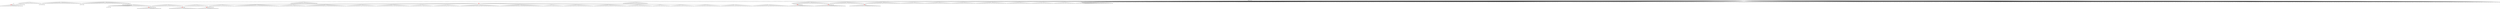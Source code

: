 digraph g {
	"54" -> "55";
	"55" [color=indianred1, style=filled, label="19"];
	"53" -> "54";
	"54" [label="34"];
	"53" -> "56";
	"56" [label="30"];
	"50" -> "51";
	"51" [label="9"];
	"46" -> "47";
	"47" [label="38"];
	"44" -> "45";
	"45" [label="33"];
	"42" -> "43";
	"43" [label="36"];
	"39" -> "40";
	"40" [color=indianred1, style=filled, label="28"];
	"38" -> "39";
	"39" [label="32"];
	"29" -> "30";
	"30" [color=indianred1, style=filled, label="17"];
	"28" -> "29";
	"29" [label="13"];
	"24" -> "25";
	"25" [color=indianred1, style=filled, label="12"];
	"23" -> "24";
	"24" [label="2"];
	"14" -> "15";
	"15" [label="39"];
	"14" -> "16";
	"16" [label="8"];
	"14" -> "17";
	"17" [label="49"];
	"14" -> "18";
	"18" [label="47"];
	"14" -> "19";
	"19" [label="37"];
	"14" -> "20";
	"20" [label="11"];
	"14" -> "21";
	"21" [label="40"];
	"14" -> "22";
	"22" [label="26"];
	"14" -> "23";
	"23" [label="12"];
	"14" -> "26";
	"26" [label="35"];
	"14" -> "27";
	"27" [label="41"];
	"14" -> "28";
	"28" [label="17"];
	"14" -> "31";
	"31" [label="43"];
	"14" -> "32";
	"32" [label="45"];
	"14" -> "33";
	"33" [label="22"];
	"14" -> "34";
	"34" [label="21"];
	"14" -> "35";
	"35" [label="3"];
	"14" -> "36";
	"36" [label="42"];
	"14" -> "37";
	"37" [label="5"];
	"14" -> "38";
	"38" [label="28"];
	"14" -> "41";
	"41" [label="24"];
	"14" -> "42";
	"42" [label="50"];
	"13" -> "14";
	"14" [color=indianred1, style=filled, label="46"];
	"11" -> "12";
	"12" [color=indianred1, style=filled, label="6"];
	"10" -> "11";
	"11" [label="16"];
	"5" -> "6";
	"6" [color=indianred1, style=filled, label="29"];
	"4" -> "5";
	"5" [label="27"];
	"2" -> "3";
	"3" [color=indianred1, style=filled, label="44"];
	"1" -> "2";
	"2" [label="25"];
	"0" -> "1";
	"1" [label="44"];
	"0" -> "4";
	"4" [label="29"];
	"0" -> "7";
	"7" [label="14"];
	"0" -> "8";
	"8" [label="7"];
	"0" -> "9";
	"9" [label="23"];
	"0" -> "10";
	"10" [label="6"];
	"0" -> "13";
	"13" [label="46"];
	"0" -> "44";
	"44" [label="31"];
	"0" -> "46";
	"46" [label="48"];
	"0" -> "48";
	"48" [label="1"];
	"0" -> "49";
	"49" [label="20"];
	"0" -> "50";
	"50" [label="10"];
	"0" -> "52";
	"52" [label="4"];
	"0" -> "53";
	"53" [label="19"];
	"0" -> "57";
	"57" [label="15"];
	"0" -> "58";
	"58" [label="18"];
	"0" [label="germline"];
	"0" -> "cell1";
	"cell1" [shape=box];
	"0" -> "cell2";
	"cell2" [shape=box];
	"17" -> "cell3";
	"cell3" [shape=box];
	"58" -> "cell4";
	"cell4" [shape=box];
	"0" -> "cell5";
	"cell5" [shape=box];
	"0" -> "cell6";
	"cell6" [shape=box];
	"21" -> "cell7";
	"cell7" [shape=box];
	"0" -> "cell8";
	"cell8" [shape=box];
	"0" -> "cell9";
	"cell9" [shape=box];
	"0" -> "cell10";
	"cell10" [shape=box];
	"0" -> "cell11";
	"cell11" [shape=box];
	"16" -> "cell12";
	"cell12" [shape=box];
	"0" -> "cell13";
	"cell13" [shape=box];
	"0" -> "cell14";
	"cell14" [shape=box];
	"56" -> "cell15";
	"cell15" [shape=box];
	"6" -> "cell16";
	"cell16" [shape=box];
	"0" -> "cell17";
	"cell17" [shape=box];
	"42" -> "cell18";
	"cell18" [shape=box];
	"0" -> "cell19";
	"cell19" [shape=box];
	"0" -> "cell20";
	"cell20" [shape=box];
	"4" -> "cell21";
	"cell21" [shape=box];
	"1" -> "cell22";
	"cell22" [shape=box];
	"0" -> "cell23";
	"cell23" [shape=box];
	"0" -> "cell24";
	"cell24" [shape=box];
	"0" -> "cell25";
	"cell25" [shape=box];
	"0" -> "cell26";
	"cell26" [shape=box];
	"45" -> "cell27";
	"cell27" [shape=box];
	"19" -> "cell28";
	"cell28" [shape=box];
	"0" -> "cell29";
	"cell29" [shape=box];
	"35" -> "cell30";
	"cell30" [shape=box];
	"37" -> "cell31";
	"cell31" [shape=box];
	"0" -> "cell32";
	"cell32" [shape=box];
	"8" -> "cell33";
	"cell33" [shape=box];
	"0" -> "cell34";
	"cell34" [shape=box];
	"0" -> "cell35";
	"cell35" [shape=box];
	"0" -> "cell36";
	"cell36" [shape=box];
	"19" -> "cell37";
	"cell37" [shape=box];
	"18" -> "cell38";
	"cell38" [shape=box];
	"0" -> "cell39";
	"cell39" [shape=box];
	"36" -> "cell40";
	"cell40" [shape=box];
	"0" -> "cell41";
	"cell41" [shape=box];
	"50" -> "cell42";
	"cell42" [shape=box];
	"0" -> "cell43";
	"cell43" [shape=box];
	"38" -> "cell44";
	"cell44" [shape=box];
	"0" -> "cell45";
	"cell45" [shape=box];
	"30" -> "cell46";
	"cell46" [shape=box];
	"35" -> "cell47";
	"cell47" [shape=box];
	"0" -> "cell48";
	"cell48" [shape=box];
	"3" -> "cell49";
	"cell49" [shape=box];
	"9" -> "cell50";
	"cell50" [shape=box];
	"0" -> "cell51";
	"cell51" [shape=box];
	"52" -> "cell52";
	"cell52" [shape=box];
	"30" -> "cell53";
	"cell53" [shape=box];
	"0" -> "cell54";
	"cell54" [shape=box];
	"0" -> "cell55";
	"cell55" [shape=box];
	"0" -> "cell56";
	"cell56" [shape=box];
	"41" -> "cell57";
	"cell57" [shape=box];
	"4" -> "cell58";
	"cell58" [shape=box];
	"0" -> "cell59";
	"cell59" [shape=box];
	"0" -> "cell60";
	"cell60" [shape=box];
	"40" -> "cell61";
	"cell61" [shape=box];
	"0" -> "cell62";
	"cell62" [shape=box];
	"37" -> "cell63";
	"cell63" [shape=box];
	"0" -> "cell64";
	"cell64" [shape=box];
	"26" -> "cell65";
	"cell65" [shape=box];
	"0" -> "cell66";
	"cell66" [shape=box];
	"0" -> "cell67";
	"cell67" [shape=box];
	"0" -> "cell68";
	"cell68" [shape=box];
	"4" -> "cell69";
	"cell69" [shape=box];
	"8" -> "cell70";
	"cell70" [shape=box];
	"4" -> "cell71";
	"cell71" [shape=box];
	"20" -> "cell72";
	"cell72" [shape=box];
	"22" -> "cell73";
	"cell73" [shape=box];
	"0" -> "cell74";
	"cell74" [shape=box];
	"11" -> "cell75";
	"cell75" [shape=box];
	"0" -> "cell76";
	"cell76" [shape=box];
	"42" -> "cell77";
	"cell77" [shape=box];
	"0" -> "cell78";
	"cell78" [shape=box];
	"0" -> "cell79";
	"cell79" [shape=box];
	"0" -> "cell80";
	"cell80" [shape=box];
	"0" -> "cell81";
	"cell81" [shape=box];
	"50" -> "cell82";
	"cell82" [shape=box];
	"0" -> "cell83";
	"cell83" [shape=box];
	"0" -> "cell84";
	"cell84" [shape=box];
	"42" -> "cell85";
	"cell85" [shape=box];
	"35" -> "cell86";
	"cell86" [shape=box];
	"17" -> "cell87";
	"cell87" [shape=box];
	"42" -> "cell88";
	"cell88" [shape=box];
	"17" -> "cell89";
	"cell89" [shape=box];
	"22" -> "cell90";
	"cell90" [shape=box];
	"9" -> "cell91";
	"cell91" [shape=box];
	"0" -> "cell92";
	"cell92" [shape=box];
	"41" -> "cell93";
	"cell93" [shape=box];
	"15" -> "cell94";
	"cell94" [shape=box];
	"0" -> "cell95";
	"cell95" [shape=box];
	"0" -> "cell96";
	"cell96" [shape=box];
	"44" -> "cell97";
	"cell97" [shape=box];
	"0" -> "cell98";
	"cell98" [shape=box];
	"10" -> "cell99";
	"cell99" [shape=box];
	"0" -> "cell100";
	"cell100" [shape=box];
	"0" -> "cell101";
	"cell101" [shape=box];
	"0" -> "cell102";
	"cell102" [shape=box];
	"0" -> "cell103";
	"cell103" [shape=box];
	"25" -> "cell104";
	"cell104" [shape=box];
	"0" -> "cell105";
	"cell105" [shape=box];
	"0" -> "cell106";
	"cell106" [shape=box];
	"50" -> "cell107";
	"cell107" [shape=box];
	"0" -> "cell108";
	"cell108" [shape=box];
	"0" -> "cell109";
	"cell109" [shape=box];
	"0" -> "cell110";
	"cell110" [shape=box];
	"45" -> "cell111";
	"cell111" [shape=box];
	"13" -> "cell112";
	"cell112" [shape=box];
	"0" -> "cell113";
	"cell113" [shape=box];
	"41" -> "cell114";
	"cell114" [shape=box];
	"57" -> "cell115";
	"cell115" [shape=box];
	"55" -> "cell116";
	"cell116" [shape=box];
	"16" -> "cell117";
	"cell117" [shape=box];
	"40" -> "cell118";
	"cell118" [shape=box];
	"0" -> "cell119";
	"cell119" [shape=box];
	"0" -> "cell120";
	"cell120" [shape=box];
	"19" -> "cell121";
	"cell121" [shape=box];
	"0" -> "cell122";
	"cell122" [shape=box];
	"0" -> "cell123";
	"cell123" [shape=box];
	"55" -> "cell124";
	"cell124" [shape=box];
	"48" -> "cell125";
	"cell125" [shape=box];
	"58" -> "cell126";
	"cell126" [shape=box];
	"22" -> "cell127";
	"cell127" [shape=box];
	"22" -> "cell128";
	"cell128" [shape=box];
	"0" -> "cell129";
	"cell129" [shape=box];
	"0" -> "cell130";
	"cell130" [shape=box];
	"12" -> "cell131";
	"cell131" [shape=box];
	"0" -> "cell132";
	"cell132" [shape=box];
	"20" -> "cell133";
	"cell133" [shape=box];
	"42" -> "cell134";
	"cell134" [shape=box];
	"49" -> "cell135";
	"cell135" [shape=box];
	"10" -> "cell136";
	"cell136" [shape=box];
	"0" -> "cell137";
	"cell137" [shape=box];
	"26" -> "cell138";
	"cell138" [shape=box];
	"0" -> "cell139";
	"cell139" [shape=box];
	"0" -> "cell140";
	"cell140" [shape=box];
	"33" -> "cell141";
	"cell141" [shape=box];
	"0" -> "cell142";
	"cell142" [shape=box];
	"18" -> "cell143";
	"cell143" [shape=box];
	"38" -> "cell144";
	"cell144" [shape=box];
	"17" -> "cell145";
	"cell145" [shape=box];
	"28" -> "cell146";
	"cell146" [shape=box];
	"0" -> "cell147";
	"cell147" [shape=box];
	"1" -> "cell148";
	"cell148" [shape=box];
	"41" -> "cell149";
	"cell149" [shape=box];
	"30" -> "cell150";
	"cell150" [shape=box];
	"0" -> "cell151";
	"cell151" [shape=box];
	"0" -> "cell152";
	"cell152" [shape=box];
	"16" -> "cell153";
	"cell153" [shape=box];
	"0" -> "cell154";
	"cell154" [shape=box];
	"55" -> "cell155";
	"cell155" [shape=box];
	"0" -> "cell156";
	"cell156" [shape=box];
	"58" -> "cell157";
	"cell157" [shape=box];
	"27" -> "cell158";
	"cell158" [shape=box];
	"0" -> "cell159";
	"cell159" [shape=box];
	"0" -> "cell160";
	"cell160" [shape=box];
	"0" -> "cell161";
	"cell161" [shape=box];
	"55" -> "cell162";
	"cell162" [shape=box];
	"0" -> "cell163";
	"cell163" [shape=box];
	"1" -> "cell164";
	"cell164" [shape=box];
	"34" -> "cell165";
	"cell165" [shape=box];
	"22" -> "cell166";
	"cell166" [shape=box];
	"34" -> "cell167";
	"cell167" [shape=box];
	"23" -> "cell168";
	"cell168" [shape=box];
	"37" -> "cell169";
	"cell169" [shape=box];
	"0" -> "cell170";
	"cell170" [shape=box];
	"0" -> "cell171";
	"cell171" [shape=box];
	"49" -> "cell172";
	"cell172" [shape=box];
	"0" -> "cell173";
	"cell173" [shape=box];
	"0" -> "cell174";
	"cell174" [shape=box];
	"26" -> "cell175";
	"cell175" [shape=box];
	"21" -> "cell176";
	"cell176" [shape=box];
	"19" -> "cell177";
	"cell177" [shape=box];
	"23" -> "cell178";
	"cell178" [shape=box];
	"3" -> "cell179";
	"cell179" [shape=box];
	"40" -> "cell180";
	"cell180" [shape=box];
	"0" -> "cell181";
	"cell181" [shape=box];
	"10" -> "cell182";
	"cell182" [shape=box];
	"4" -> "cell183";
	"cell183" [shape=box];
	"15" -> "cell184";
	"cell184" [shape=box];
	"42" -> "cell185";
	"cell185" [shape=box];
	"32" -> "cell186";
	"cell186" [shape=box];
	"0" -> "cell187";
	"cell187" [shape=box];
	"0" -> "cell188";
	"cell188" [shape=box];
	"7" -> "cell189";
	"cell189" [shape=box];
	"0" -> "cell190";
	"cell190" [shape=box];
	"0" -> "cell191";
	"cell191" [shape=box];
	"8" -> "cell192";
	"cell192" [shape=box];
	"53" -> "cell193";
	"cell193" [shape=box];
	"51" -> "cell194";
	"cell194" [shape=box];
	"42" -> "cell195";
	"cell195" [shape=box];
	"50" -> "cell196";
	"cell196" [shape=box];
	"9" -> "cell197";
	"cell197" [shape=box];
	"30" -> "cell198";
	"cell198" [shape=box];
	"31" -> "cell199";
	"cell199" [shape=box];
	"0" -> "cell200";
	"cell200" [shape=box];
	"0" -> "cell201";
	"cell201" [shape=box];
	"15" -> "cell202";
	"cell202" [shape=box];
	"0" -> "cell203";
	"cell203" [shape=box];
	"38" -> "cell204";
	"cell204" [shape=box];
	"58" -> "cell205";
	"cell205" [shape=box];
	"0" -> "cell206";
	"cell206" [shape=box];
	"0" -> "cell207";
	"cell207" [shape=box];
	"0" -> "cell208";
	"cell208" [shape=box];
	"0" -> "cell209";
	"cell209" [shape=box];
	"0" -> "cell210";
	"cell210" [shape=box];
	"0" -> "cell211";
	"cell211" [shape=box];
	"22" -> "cell212";
	"cell212" [shape=box];
	"19" -> "cell213";
	"cell213" [shape=box];
	"0" -> "cell214";
	"cell214" [shape=box];
	"28" -> "cell215";
	"cell215" [shape=box];
	"27" -> "cell216";
	"cell216" [shape=box];
	"0" -> "cell217";
	"cell217" [shape=box];
	"16" -> "cell218";
	"cell218" [shape=box];
	"15" -> "cell219";
	"cell219" [shape=box];
	"41" -> "cell220";
	"cell220" [shape=box];
	"0" -> "cell221";
	"cell221" [shape=box];
	"0" -> "cell222";
	"cell222" [shape=box];
	"52" -> "cell223";
	"cell223" [shape=box];
	"17" -> "cell224";
	"cell224" [shape=box];
	"1" -> "cell225";
	"cell225" [shape=box];
	"9" -> "cell226";
	"cell226" [shape=box];
	"0" -> "cell227";
	"cell227" [shape=box];
	"28" -> "cell228";
	"cell228" [shape=box];
	"10" -> "cell229";
	"cell229" [shape=box];
	"46" -> "cell230";
	"cell230" [shape=box];
	"26" -> "cell231";
	"cell231" [shape=box];
	"32" -> "cell232";
	"cell232" [shape=box];
	"0" -> "cell233";
	"cell233" [shape=box];
	"4" -> "cell234";
	"cell234" [shape=box];
	"0" -> "cell235";
	"cell235" [shape=box];
	"0" -> "cell236";
	"cell236" [shape=box];
	"36" -> "cell237";
	"cell237" [shape=box];
	"36" -> "cell238";
	"cell238" [shape=box];
	"16" -> "cell239";
	"cell239" [shape=box];
	"49" -> "cell240";
	"cell240" [shape=box];
	"50" -> "cell241";
	"cell241" [shape=box];
	"0" -> "cell242";
	"cell242" [shape=box];
	"15" -> "cell243";
	"cell243" [shape=box];
	"7" -> "cell244";
	"cell244" [shape=box];
	"0" -> "cell245";
	"cell245" [shape=box];
	"0" -> "cell246";
	"cell246" [shape=box];
	"0" -> "cell247";
	"cell247" [shape=box];
	"28" -> "cell248";
	"cell248" [shape=box];
	"21" -> "cell249";
	"cell249" [shape=box];
	"6" -> "cell250";
	"cell250" [shape=box];
	"0" -> "cell251";
	"cell251" [shape=box];
	"54" -> "cell252";
	"cell252" [shape=box];
	"57" -> "cell253";
	"cell253" [shape=box];
	"0" -> "cell254";
	"cell254" [shape=box];
	"16" -> "cell255";
	"cell255" [shape=box];
	"31" -> "cell256";
	"cell256" [shape=box];
	"4" -> "cell257";
	"cell257" [shape=box];
	"0" -> "cell258";
	"cell258" [shape=box];
	"0" -> "cell259";
	"cell259" [shape=box];
	"25" -> "cell260";
	"cell260" [shape=box];
	"1" -> "cell261";
	"cell261" [shape=box];
	"0" -> "cell262";
	"cell262" [shape=box];
	"10" -> "cell263";
	"cell263" [shape=box];
	"0" -> "cell264";
	"cell264" [shape=box];
	"0" -> "cell265";
	"cell265" [shape=box];
	"17" -> "cell266";
	"cell266" [shape=box];
	"0" -> "cell267";
	"cell267" [shape=box];
	"38" -> "cell268";
	"cell268" [shape=box];
	"23" -> "cell269";
	"cell269" [shape=box];
	"0" -> "cell270";
	"cell270" [shape=box];
	"0" -> "cell271";
	"cell271" [shape=box];
	"57" -> "cell272";
	"cell272" [shape=box];
	"0" -> "cell273";
	"cell273" [shape=box];
	"42" -> "cell274";
	"cell274" [shape=box];
	"0" -> "cell275";
	"cell275" [shape=box];
	"0" -> "cell276";
	"cell276" [shape=box];
	"0" -> "cell277";
	"cell277" [shape=box];
	"15" -> "cell278";
	"cell278" [shape=box];
	"0" -> "cell279";
	"cell279" [shape=box];
	"12" -> "cell280";
	"cell280" [shape=box];
	"0" -> "cell281";
	"cell281" [shape=box];
	"0" -> "cell282";
	"cell282" [shape=box];
	"17" -> "cell283";
	"cell283" [shape=box];
	"47" -> "cell284";
	"cell284" [shape=box];
	"10" -> "cell285";
	"cell285" [shape=box];
	"27" -> "cell286";
	"cell286" [shape=box];
	"0" -> "cell287";
	"cell287" [shape=box];
	"0" -> "cell288";
	"cell288" [shape=box];
	"0" -> "cell289";
	"cell289" [shape=box];
	"0" -> "cell290";
	"cell290" [shape=box];
	"10" -> "cell291";
	"cell291" [shape=box];
	"57" -> "cell292";
	"cell292" [shape=box];
	"0" -> "cell293";
	"cell293" [shape=box];
	"0" -> "cell294";
	"cell294" [shape=box];
	"25" -> "cell295";
	"cell295" [shape=box];
	"15" -> "cell296";
	"cell296" [shape=box];
	"0" -> "cell297";
	"cell297" [shape=box];
	"18" -> "cell298";
	"cell298" [shape=box];
	"22" -> "cell299";
	"cell299" [shape=box];
	"0" -> "cell300";
	"cell300" [shape=box];
	"0" -> "cell301";
	"cell301" [shape=box];
	"0" -> "cell302";
	"cell302" [shape=box];
	"9" -> "cell303";
	"cell303" [shape=box];
	"0" -> "cell304";
	"cell304" [shape=box];
	"0" -> "cell305";
	"cell305" [shape=box];
	"0" -> "cell306";
	"cell306" [shape=box];
	"31" -> "cell307";
	"cell307" [shape=box];
	"58" -> "cell308";
	"cell308" [shape=box];
	"3" -> "cell309";
	"cell309" [shape=box];
	"0" -> "cell310";
	"cell310" [shape=box];
	"9" -> "cell311";
	"cell311" [shape=box];
	"8" -> "cell312";
	"cell312" [shape=box];
	"0" -> "cell313";
	"cell313" [shape=box];
	"0" -> "cell314";
	"cell314" [shape=box];
	"7" -> "cell315";
	"cell315" [shape=box];
	"0" -> "cell316";
	"cell316" [shape=box];
	"16" -> "cell317";
	"cell317" [shape=box];
	"0" -> "cell318";
	"cell318" [shape=box];
	"0" -> "cell319";
	"cell319" [shape=box];
	"16" -> "cell320";
	"cell320" [shape=box];
	"0" -> "cell321";
	"cell321" [shape=box];
	"0" -> "cell322";
	"cell322" [shape=box];
	"0" -> "cell323";
	"cell323" [shape=box];
	"0" -> "cell324";
	"cell324" [shape=box];
	"0" -> "cell325";
	"cell325" [shape=box];
	"51" -> "cell326";
	"cell326" [shape=box];
	"0" -> "cell327";
	"cell327" [shape=box];
	"32" -> "cell328";
	"cell328" [shape=box];
	"0" -> "cell329";
	"cell329" [shape=box];
	"0" -> "cell330";
	"cell330" [shape=box];
	"58" -> "cell331";
	"cell331" [shape=box];
	"17" -> "cell332";
	"cell332" [shape=box];
	"0" -> "cell333";
	"cell333" [shape=box];
	"38" -> "cell334";
	"cell334" [shape=box];
	"0" -> "cell335";
	"cell335" [shape=box];
	"33" -> "cell336";
	"cell336" [shape=box];
	"8" -> "cell337";
	"cell337" [shape=box];
	"0" -> "cell338";
	"cell338" [shape=box];
	"0" -> "cell339";
	"cell339" [shape=box];
	"0" -> "cell340";
	"cell340" [shape=box];
	"40" -> "cell341";
	"cell341" [shape=box];
	"0" -> "cell342";
	"cell342" [shape=box];
	"0" -> "cell343";
	"cell343" [shape=box];
	"0" -> "cell344";
	"cell344" [shape=box];
	"0" -> "cell345";
	"cell345" [shape=box];
	"50" -> "cell346";
	"cell346" [shape=box];
	"0" -> "cell347";
	"cell347" [shape=box];
	"25" -> "cell348";
	"cell348" [shape=box];
	"0" -> "cell349";
	"cell349" [shape=box];
	"0" -> "cell350";
	"cell350" [shape=box];
	"22" -> "cell351";
	"cell351" [shape=box];
	"37" -> "cell352";
	"cell352" [shape=box];
	"0" -> "cell353";
	"cell353" [shape=box];
	"21" -> "cell354";
	"cell354" [shape=box];
	"0" -> "cell355";
	"cell355" [shape=box];
	"19" -> "cell356";
	"cell356" [shape=box];
	"49" -> "cell357";
	"cell357" [shape=box];
	"4" -> "cell358";
	"cell358" [shape=box];
	"11" -> "cell359";
	"cell359" [shape=box];
	"1" -> "cell360";
	"cell360" [shape=box];
	"42" -> "cell361";
	"cell361" [shape=box];
	"0" -> "cell362";
	"cell362" [shape=box];
	"0" -> "cell363";
	"cell363" [shape=box];
	"6" -> "cell364";
	"cell364" [shape=box];
	"0" -> "cell365";
	"cell365" [shape=box];
	"0" -> "cell366";
	"cell366" [shape=box];
	"38" -> "cell367";
	"cell367" [shape=box];
	"44" -> "cell368";
	"cell368" [shape=box];
	"58" -> "cell369";
	"cell369" [shape=box];
	"0" -> "cell370";
	"cell370" [shape=box];
	"47" -> "cell371";
	"cell371" [shape=box];
	"0" -> "cell372";
	"cell372" [shape=box];
	"0" -> "cell373";
	"cell373" [shape=box];
	"31" -> "cell374";
	"cell374" [shape=box];
	"6" -> "cell375";
	"cell375" [shape=box];
	"0" -> "cell376";
	"cell376" [shape=box];
	"0" -> "cell377";
	"cell377" [shape=box];
	"6" -> "cell378";
	"cell378" [shape=box];
	"12" -> "cell379";
	"cell379" [shape=box];
	"0" -> "cell380";
	"cell380" [shape=box];
	"0" -> "cell381";
	"cell381" [shape=box];
	"0" -> "cell382";
	"cell382" [shape=box];
	"0" -> "cell383";
	"cell383" [shape=box];
	"4" -> "cell384";
	"cell384" [shape=box];
	"53" -> "cell385";
	"cell385" [shape=box];
	"0" -> "cell386";
	"cell386" [shape=box];
	"0" -> "cell387";
	"cell387" [shape=box];
	"44" -> "cell388";
	"cell388" [shape=box];
	"36" -> "cell389";
	"cell389" [shape=box];
	"28" -> "cell390";
	"cell390" [shape=box];
	"0" -> "cell391";
	"cell391" [shape=box];
	"46" -> "cell392";
	"cell392" [shape=box];
	"49" -> "cell393";
	"cell393" [shape=box];
	"26" -> "cell394";
	"cell394" [shape=box];
	"46" -> "cell395";
	"cell395" [shape=box];
	"0" -> "cell396";
	"cell396" [shape=box];
	"0" -> "cell397";
	"cell397" [shape=box];
	"0" -> "cell398";
	"cell398" [shape=box];
	"0" -> "cell399";
	"cell399" [shape=box];
	"0" -> "cell400";
	"cell400" [shape=box];
	"0" -> "cell401";
	"cell401" [shape=box];
	"26" -> "cell402";
	"cell402" [shape=box];
	"15" -> "cell403";
	"cell403" [shape=box];
	"0" -> "cell404";
	"cell404" [shape=box];
	"0" -> "cell405";
	"cell405" [shape=box];
	"46" -> "cell406";
	"cell406" [shape=box];
	"0" -> "cell407";
	"cell407" [shape=box];
	"0" -> "cell408";
	"cell408" [shape=box];
	"46" -> "cell409";
	"cell409" [shape=box];
	"34" -> "cell410";
	"cell410" [shape=box];
	"0" -> "cell411";
	"cell411" [shape=box];
	"27" -> "cell412";
	"cell412" [shape=box];
	"15" -> "cell413";
	"cell413" [shape=box];
	"0" -> "cell414";
	"cell414" [shape=box];
	"0" -> "cell415";
	"cell415" [shape=box];
	"7" -> "cell416";
	"cell416" [shape=box];
	"0" -> "cell417";
	"cell417" [shape=box];
	"0" -> "cell418";
	"cell418" [shape=box];
	"1" -> "cell419";
	"cell419" [shape=box];
	"0" -> "cell420";
	"cell420" [shape=box];
	"30" -> "cell421";
	"cell421" [shape=box];
	"0" -> "cell422";
	"cell422" [shape=box];
	"38" -> "cell423";
	"cell423" [shape=box];
	"0" -> "cell424";
	"cell424" [shape=box];
	"42" -> "cell425";
	"cell425" [shape=box];
	"57" -> "cell426";
	"cell426" [shape=box];
	"38" -> "cell427";
	"cell427" [shape=box];
	"0" -> "cell428";
	"cell428" [shape=box];
	"7" -> "cell429";
	"cell429" [shape=box];
	"49" -> "cell430";
	"cell430" [shape=box];
	"26" -> "cell431";
	"cell431" [shape=box];
	"58" -> "cell432";
	"cell432" [shape=box];
	"0" -> "cell433";
	"cell433" [shape=box];
	"0" -> "cell434";
	"cell434" [shape=box];
	"0" -> "cell435";
	"cell435" [shape=box];
	"0" -> "cell436";
	"cell436" [shape=box];
	"0" -> "cell437";
	"cell437" [shape=box];
	"4" -> "cell438";
	"cell438" [shape=box];
	"32" -> "cell439";
	"cell439" [shape=box];
	"15" -> "cell440";
	"cell440" [shape=box];
	"42" -> "cell441";
	"cell441" [shape=box];
	"38" -> "cell442";
	"cell442" [shape=box];
	"0" -> "cell443";
	"cell443" [shape=box];
	"0" -> "cell444";
	"cell444" [shape=box];
	"0" -> "cell445";
	"cell445" [shape=box];
	"42" -> "cell446";
	"cell446" [shape=box];
	"58" -> "cell447";
	"cell447" [shape=box];
	"0" -> "cell448";
	"cell448" [shape=box];
	"1" -> "cell449";
	"cell449" [shape=box];
	"0" -> "cell450";
	"cell450" [shape=box];
	"0" -> "cell451";
	"cell451" [shape=box];
	"0" -> "cell452";
	"cell452" [shape=box];
	"0" -> "cell453";
	"cell453" [shape=box];
	"0" -> "cell454";
	"cell454" [shape=box];
	"44" -> "cell455";
	"cell455" [shape=box];
	"0" -> "cell456";
	"cell456" [shape=box];
	"50" -> "cell457";
	"cell457" [shape=box];
	"0" -> "cell458";
	"cell458" [shape=box];
	"0" -> "cell459";
	"cell459" [shape=box];
	"10" -> "cell460";
	"cell460" [shape=box];
	"4" -> "cell461";
	"cell461" [shape=box];
	"18" -> "cell462";
	"cell462" [shape=box];
	"37" -> "cell463";
	"cell463" [shape=box];
	"7" -> "cell464";
	"cell464" [shape=box];
	"0" -> "cell465";
	"cell465" [shape=box];
	"46" -> "cell466";
	"cell466" [shape=box];
	"0" -> "cell467";
	"cell467" [shape=box];
	"0" -> "cell468";
	"cell468" [shape=box];
	"26" -> "cell469";
	"cell469" [shape=box];
	"0" -> "cell470";
	"cell470" [shape=box];
	"0" -> "cell471";
	"cell471" [shape=box];
	"0" -> "cell472";
	"cell472" [shape=box];
	"36" -> "cell473";
	"cell473" [shape=box];
	"0" -> "cell474";
	"cell474" [shape=box];
	"0" -> "cell475";
	"cell475" [shape=box];
	"0" -> "cell476";
	"cell476" [shape=box];
	"0" -> "cell477";
	"cell477" [shape=box];
	"33" -> "cell478";
	"cell478" [shape=box];
	"0" -> "cell479";
	"cell479" [shape=box];
	"36" -> "cell480";
	"cell480" [shape=box];
	"42" -> "cell481";
	"cell481" [shape=box];
	"0" -> "cell482";
	"cell482" [shape=box];
	"0" -> "cell483";
	"cell483" [shape=box];
	"0" -> "cell484";
	"cell484" [shape=box];
	"0" -> "cell485";
	"cell485" [shape=box];
	"0" -> "cell486";
	"cell486" [shape=box];
	"27" -> "cell487";
	"cell487" [shape=box];
	"15" -> "cell488";
	"cell488" [shape=box];
	"0" -> "cell489";
	"cell489" [shape=box];
	"0" -> "cell490";
	"cell490" [shape=box];
	"0" -> "cell491";
	"cell491" [shape=box];
	"0" -> "cell492";
	"cell492" [shape=box];
	"26" -> "cell493";
	"cell493" [shape=box];
	"0" -> "cell494";
	"cell494" [shape=box];
	"55" -> "cell495";
	"cell495" [shape=box];
	"46" -> "cell496";
	"cell496" [shape=box];
	"18" -> "cell497";
	"cell497" [shape=box];
	"0" -> "cell498";
	"cell498" [shape=box];
	"13" -> "cell499";
	"cell499" [shape=box];
	"53" -> "cell500";
	"cell500" [shape=box];
	"44" -> "cell501";
	"cell501" [shape=box];
	"7" -> "cell502";
	"cell502" [shape=box];
	"0" -> "cell503";
	"cell503" [shape=box];
	"19" -> "cell504";
	"cell504" [shape=box];
	"0" -> "cell505";
	"cell505" [shape=box];
	"13" -> "cell506";
	"cell506" [shape=box];
	"18" -> "cell507";
	"cell507" [shape=box];
	"9" -> "cell508";
	"cell508" [shape=box];
	"0" -> "cell509";
	"cell509" [shape=box];
	"0" -> "cell510";
	"cell510" [shape=box];
	"45" -> "cell511";
	"cell511" [shape=box];
	"17" -> "cell512";
	"cell512" [shape=box];
	"0" -> "cell513";
	"cell513" [shape=box];
	"18" -> "cell514";
	"cell514" [shape=box];
	"0" -> "cell515";
	"cell515" [shape=box];
	"48" -> "cell516";
	"cell516" [shape=box];
	"42" -> "cell517";
	"cell517" [shape=box];
	"1" -> "cell518";
	"cell518" [shape=box];
	"30" -> "cell519";
	"cell519" [shape=box];
	"4" -> "cell520";
	"cell520" [shape=box];
	"26" -> "cell521";
	"cell521" [shape=box];
	"0" -> "cell522";
	"cell522" [shape=box];
	"13" -> "cell523";
	"cell523" [shape=box];
	"0" -> "cell524";
	"cell524" [shape=box];
	"0" -> "cell525";
	"cell525" [shape=box];
	"40" -> "cell526";
	"cell526" [shape=box];
	"26" -> "cell527";
	"cell527" [shape=box];
	"49" -> "cell528";
	"cell528" [shape=box];
	"0" -> "cell529";
	"cell529" [shape=box];
	"0" -> "cell530";
	"cell530" [shape=box];
	"1" -> "cell531";
	"cell531" [shape=box];
	"0" -> "cell532";
	"cell532" [shape=box];
	"0" -> "cell533";
	"cell533" [shape=box];
	"12" -> "cell534";
	"cell534" [shape=box];
	"0" -> "cell535";
	"cell535" [shape=box];
	"55" -> "cell536";
	"cell536" [shape=box];
	"0" -> "cell537";
	"cell537" [shape=box];
	"0" -> "cell538";
	"cell538" [shape=box];
	"0" -> "cell539";
	"cell539" [shape=box];
	"28" -> "cell540";
	"cell540" [shape=box];
	"58" -> "cell541";
	"cell541" [shape=box];
	"49" -> "cell542";
	"cell542" [shape=box];
	"56" -> "cell543";
	"cell543" [shape=box];
	"40" -> "cell544";
	"cell544" [shape=box];
	"0" -> "cell545";
	"cell545" [shape=box];
	"0" -> "cell546";
	"cell546" [shape=box];
	"17" -> "cell547";
	"cell547" [shape=box];
	"0" -> "cell548";
	"cell548" [shape=box];
	"39" -> "cell549";
	"cell549" [shape=box];
	"0" -> "cell550";
	"cell550" [shape=box];
	"0" -> "cell551";
	"cell551" [shape=box];
	"0" -> "cell552";
	"cell552" [shape=box];
	"0" -> "cell553";
	"cell553" [shape=box];
	"26" -> "cell554";
	"cell554" [shape=box];
	"11" -> "cell555";
	"cell555" [shape=box];
	"37" -> "cell556";
	"cell556" [shape=box];
	"0" -> "cell557";
	"cell557" [shape=box];
	"0" -> "cell558";
	"cell558" [shape=box];
	"49" -> "cell559";
	"cell559" [shape=box];
	"0" -> "cell560";
	"cell560" [shape=box];
	"0" -> "cell561";
	"cell561" [shape=box];
	"40" -> "cell562";
	"cell562" [shape=box];
	"8" -> "cell563";
	"cell563" [shape=box];
	"0" -> "cell564";
	"cell564" [shape=box];
	"28" -> "cell565";
	"cell565" [shape=box];
	"0" -> "cell566";
	"cell566" [shape=box];
	"0" -> "cell567";
	"cell567" [shape=box];
	"20" -> "cell568";
	"cell568" [shape=box];
	"9" -> "cell569";
	"cell569" [shape=box];
	"0" -> "cell570";
	"cell570" [shape=box];
	"7" -> "cell571";
	"cell571" [shape=box];
	"0" -> "cell572";
	"cell572" [shape=box];
	"0" -> "cell573";
	"cell573" [shape=box];
	"46" -> "cell574";
	"cell574" [shape=box];
	"0" -> "cell575";
	"cell575" [shape=box];
	"0" -> "cell576";
	"cell576" [shape=box];
	"0" -> "cell577";
	"cell577" [shape=box];
	"0" -> "cell578";
	"cell578" [shape=box];
	"37" -> "cell579";
	"cell579" [shape=box];
	"0" -> "cell580";
	"cell580" [shape=box];
	"40" -> "cell581";
	"cell581" [shape=box];
	"10" -> "cell582";
	"cell582" [shape=box];
	"0" -> "cell583";
	"cell583" [shape=box];
	"0" -> "cell584";
	"cell584" [shape=box];
	"0" -> "cell585";
	"cell585" [shape=box];
	"17" -> "cell586";
	"cell586" [shape=box];
	"0" -> "cell587";
	"cell587" [shape=box];
	"0" -> "cell588";
	"cell588" [shape=box];
	"17" -> "cell589";
	"cell589" [shape=box];
	"58" -> "cell590";
	"cell590" [shape=box];
	"0" -> "cell591";
	"cell591" [shape=box];
	"55" -> "cell592";
	"cell592" [shape=box];
	"0" -> "cell593";
	"cell593" [shape=box];
	"0" -> "cell594";
	"cell594" [shape=box];
	"46" -> "cell595";
	"cell595" [shape=box];
	"0" -> "cell596";
	"cell596" [shape=box];
	"0" -> "cell597";
	"cell597" [shape=box];
	"0" -> "cell598";
	"cell598" [shape=box];
	"13" -> "cell599";
	"cell599" [shape=box];
	"12" -> "cell600";
	"cell600" [shape=box];
	"25" -> "cell601";
	"cell601" [shape=box];
	"0" -> "cell602";
	"cell602" [shape=box];
	"0" -> "cell603";
	"cell603" [shape=box];
	"3" -> "cell604";
	"cell604" [shape=box];
	"0" -> "cell605";
	"cell605" [shape=box];
	"22" -> "cell606";
	"cell606" [shape=box];
	"0" -> "cell607";
	"cell607" [shape=box];
	"0" -> "cell608";
	"cell608" [shape=box];
	"25" -> "cell609";
	"cell609" [shape=box];
	"0" -> "cell610";
	"cell610" [shape=box];
	"0" -> "cell611";
	"cell611" [shape=box];
	"0" -> "cell612";
	"cell612" [shape=box];
	"49" -> "cell613";
	"cell613" [shape=box];
	"0" -> "cell614";
	"cell614" [shape=box];
	"30" -> "cell615";
	"cell615" [shape=box];
	"26" -> "cell616";
	"cell616" [shape=box];
	"0" -> "cell617";
	"cell617" [shape=box];
	"53" -> "cell618";
	"cell618" [shape=box];
	"0" -> "cell619";
	"cell619" [shape=box];
	"35" -> "cell620";
	"cell620" [shape=box];
	"0" -> "cell621";
	"cell621" [shape=box];
	"6" -> "cell622";
	"cell622" [shape=box];
	"0" -> "cell623";
	"cell623" [shape=box];
	"0" -> "cell624";
	"cell624" [shape=box];
	"23" -> "cell625";
	"cell625" [shape=box];
	"0" -> "cell626";
	"cell626" [shape=box];
	"13" -> "cell627";
	"cell627" [shape=box];
	"0" -> "cell628";
	"cell628" [shape=box];
	"0" -> "cell629";
	"cell629" [shape=box];
	"32" -> "cell630";
	"cell630" [shape=box];
	"36" -> "cell631";
	"cell631" [shape=box];
	"0" -> "cell632";
	"cell632" [shape=box];
	"8" -> "cell633";
	"cell633" [shape=box];
	"0" -> "cell634";
	"cell634" [shape=box];
	"58" -> "cell635";
	"cell635" [shape=box];
	"1" -> "cell636";
	"cell636" [shape=box];
	"41" -> "cell637";
	"cell637" [shape=box];
	"46" -> "cell638";
	"cell638" [shape=box];
	"0" -> "cell639";
	"cell639" [shape=box];
	"0" -> "cell640";
	"cell640" [shape=box];
	"21" -> "cell641";
	"cell641" [shape=box];
	"0" -> "cell642";
	"cell642" [shape=box];
	"0" -> "cell643";
	"cell643" [shape=box];
	"0" -> "cell644";
	"cell644" [shape=box];
	"40" -> "cell645";
	"cell645" [shape=box];
	"0" -> "cell646";
	"cell646" [shape=box];
	"0" -> "cell647";
	"cell647" [shape=box];
	"21" -> "cell648";
	"cell648" [shape=box];
	"18" -> "cell649";
	"cell649" [shape=box];
	"0" -> "cell650";
	"cell650" [shape=box];
	"0" -> "cell651";
	"cell651" [shape=box];
	"52" -> "cell652";
	"cell652" [shape=box];
	"41" -> "cell653";
	"cell653" [shape=box];
	"0" -> "cell654";
	"cell654" [shape=box];
	"0" -> "cell655";
	"cell655" [shape=box];
	"15" -> "cell656";
	"cell656" [shape=box];
	"0" -> "cell657";
	"cell657" [shape=box];
	"0" -> "cell658";
	"cell658" [shape=box];
	"0" -> "cell659";
	"cell659" [shape=box];
	"0" -> "cell660";
	"cell660" [shape=box];
	"0" -> "cell661";
	"cell661" [shape=box];
	"31" -> "cell662";
	"cell662" [shape=box];
	"20" -> "cell663";
	"cell663" [shape=box];
	"0" -> "cell664";
	"cell664" [shape=box];
	"53" -> "cell665";
	"cell665" [shape=box];
	"0" -> "cell666";
	"cell666" [shape=box];
	"33" -> "cell667";
	"cell667" [shape=box];
	"0" -> "cell668";
	"cell668" [shape=box];
	"24" -> "cell669";
	"cell669" [shape=box];
	"0" -> "cell670";
	"cell670" [shape=box];
	"12" -> "cell671";
	"cell671" [shape=box];
	"0" -> "cell672";
	"cell672" [shape=box];
	"0" -> "cell673";
	"cell673" [shape=box];
	"0" -> "cell674";
	"cell674" [shape=box];
	"9" -> "cell675";
	"cell675" [shape=box];
	"0" -> "cell676";
	"cell676" [shape=box];
	"0" -> "cell677";
	"cell677" [shape=box];
	"0" -> "cell678";
	"cell678" [shape=box];
	"42" -> "cell679";
	"cell679" [shape=box];
	"0" -> "cell680";
	"cell680" [shape=box];
	"32" -> "cell681";
	"cell681" [shape=box];
	"10" -> "cell682";
	"cell682" [shape=box];
	"0" -> "cell683";
	"cell683" [shape=box];
	"0" -> "cell684";
	"cell684" [shape=box];
	"3" -> "cell685";
	"cell685" [shape=box];
	"17" -> "cell686";
	"cell686" [shape=box];
	"0" -> "cell687";
	"cell687" [shape=box];
	"3" -> "cell688";
	"cell688" [shape=box];
	"28" -> "cell689";
	"cell689" [shape=box];
	"46" -> "cell690";
	"cell690" [shape=box];
	"0" -> "cell691";
	"cell691" [shape=box];
	"19" -> "cell692";
	"cell692" [shape=box];
	"0" -> "cell693";
	"cell693" [shape=box];
	"0" -> "cell694";
	"cell694" [shape=box];
	"0" -> "cell695";
	"cell695" [shape=box];
	"40" -> "cell696";
	"cell696" [shape=box];
	"4" -> "cell697";
	"cell697" [shape=box];
	"0" -> "cell698";
	"cell698" [shape=box];
	"39" -> "cell699";
	"cell699" [shape=box];
	"0" -> "cell700";
	"cell700" [shape=box];
	"13" -> "cell701";
	"cell701" [shape=box];
	"0" -> "cell702";
	"cell702" [shape=box];
	"13" -> "cell703";
	"cell703" [shape=box];
	"0" -> "cell704";
	"cell704" [shape=box];
	"5" -> "cell705";
	"cell705" [shape=box];
	"0" -> "cell706";
	"cell706" [shape=box];
	"0" -> "cell707";
	"cell707" [shape=box];
	"16" -> "cell708";
	"cell708" [shape=box];
	"8" -> "cell709";
	"cell709" [shape=box];
	"0" -> "cell710";
	"cell710" [shape=box];
	"0" -> "cell711";
	"cell711" [shape=box];
	"0" -> "cell712";
	"cell712" [shape=box];
	"0" -> "cell713";
	"cell713" [shape=box];
	"0" -> "cell714";
	"cell714" [shape=box];
	"3" -> "cell715";
	"cell715" [shape=box];
	"22" -> "cell716";
	"cell716" [shape=box];
	"0" -> "cell717";
	"cell717" [shape=box];
	"34" -> "cell718";
	"cell718" [shape=box];
	"6" -> "cell719";
	"cell719" [shape=box];
	"0" -> "cell720";
	"cell720" [shape=box];
	"50" -> "cell721";
	"cell721" [shape=box];
	"0" -> "cell722";
	"cell722" [shape=box];
	"50" -> "cell723";
	"cell723" [shape=box];
	"57" -> "cell724";
	"cell724" [shape=box];
	"0" -> "cell725";
	"cell725" [shape=box];
	"0" -> "cell726";
	"cell726" [shape=box];
	"42" -> "cell727";
	"cell727" [shape=box];
	"0" -> "cell728";
	"cell728" [shape=box];
	"41" -> "cell729";
	"cell729" [shape=box];
	"33" -> "cell730";
	"cell730" [shape=box];
	"31" -> "cell731";
	"cell731" [shape=box];
	"53" -> "cell732";
	"cell732" [shape=box];
	"42" -> "cell733";
	"cell733" [shape=box];
	"0" -> "cell734";
	"cell734" [shape=box];
	"27" -> "cell735";
	"cell735" [shape=box];
	"57" -> "cell736";
	"cell736" [shape=box];
	"50" -> "cell737";
	"cell737" [shape=box];
	"8" -> "cell738";
	"cell738" [shape=box];
	"0" -> "cell739";
	"cell739" [shape=box];
	"0" -> "cell740";
	"cell740" [shape=box];
	"7" -> "cell741";
	"cell741" [shape=box];
	"0" -> "cell742";
	"cell742" [shape=box];
	"42" -> "cell743";
	"cell743" [shape=box];
	"17" -> "cell744";
	"cell744" [shape=box];
	"0" -> "cell745";
	"cell745" [shape=box];
	"0" -> "cell746";
	"cell746" [shape=box];
	"0" -> "cell747";
	"cell747" [shape=box];
	"46" -> "cell748";
	"cell748" [shape=box];
	"0" -> "cell749";
	"cell749" [shape=box];
	"37" -> "cell750";
	"cell750" [shape=box];
	"0" -> "cell751";
	"cell751" [shape=box];
	"0" -> "cell752";
	"cell752" [shape=box];
	"0" -> "cell753";
	"cell753" [shape=box];
	"0" -> "cell754";
	"cell754" [shape=box];
	"25" -> "cell755";
	"cell755" [shape=box];
	"0" -> "cell756";
	"cell756" [shape=box];
	"0" -> "cell757";
	"cell757" [shape=box];
	"0" -> "cell758";
	"cell758" [shape=box];
	"42" -> "cell759";
	"cell759" [shape=box];
	"0" -> "cell760";
	"cell760" [shape=box];
	"0" -> "cell761";
	"cell761" [shape=box];
	"7" -> "cell762";
	"cell762" [shape=box];
	"19" -> "cell763";
	"cell763" [shape=box];
	"23" -> "cell764";
	"cell764" [shape=box];
	"0" -> "cell765";
	"cell765" [shape=box];
	"0" -> "cell766";
	"cell766" [shape=box];
	"0" -> "cell767";
	"cell767" [shape=box];
	"0" -> "cell768";
	"cell768" [shape=box];
	"0" -> "cell769";
	"cell769" [shape=box];
	"41" -> "cell770";
	"cell770" [shape=box];
	"30" -> "cell771";
	"cell771" [shape=box];
	"13" -> "cell772";
	"cell772" [shape=box];
	"41" -> "cell773";
	"cell773" [shape=box];
	"21" -> "cell774";
	"cell774" [shape=box];
	"42" -> "cell775";
	"cell775" [shape=box];
	"46" -> "cell776";
	"cell776" [shape=box];
	"0" -> "cell777";
	"cell777" [shape=box];
	"0" -> "cell778";
	"cell778" [shape=box];
	"6" -> "cell779";
	"cell779" [shape=box];
	"0" -> "cell780";
	"cell780" [shape=box];
	"30" -> "cell781";
	"cell781" [shape=box];
	"0" -> "cell782";
	"cell782" [shape=box];
	"53" -> "cell783";
	"cell783" [shape=box];
	"58" -> "cell784";
	"cell784" [shape=box];
	"53" -> "cell785";
	"cell785" [shape=box];
	"26" -> "cell786";
	"cell786" [shape=box];
	"0" -> "cell787";
	"cell787" [shape=box];
	"0" -> "cell788";
	"cell788" [shape=box];
	"0" -> "cell789";
	"cell789" [shape=box];
	"0" -> "cell790";
	"cell790" [shape=box];
	"43" -> "cell791";
	"cell791" [shape=box];
	"3" -> "cell792";
	"cell792" [shape=box];
	"46" -> "cell793";
	"cell793" [shape=box];
	"0" -> "cell794";
	"cell794" [shape=box];
	"0" -> "cell795";
	"cell795" [shape=box];
	"0" -> "cell796";
	"cell796" [shape=box];
	"18" -> "cell797";
	"cell797" [shape=box];
	"0" -> "cell798";
	"cell798" [shape=box];
	"0" -> "cell799";
	"cell799" [shape=box];
	"20" -> "cell800";
	"cell800" [shape=box];
	"38" -> "cell801";
	"cell801" [shape=box];
	"31" -> "cell802";
	"cell802" [shape=box];
	"38" -> "cell803";
	"cell803" [shape=box];
	"42" -> "cell804";
	"cell804" [shape=box];
	"22" -> "cell805";
	"cell805" [shape=box];
	"0" -> "cell806";
	"cell806" [shape=box];
	"10" -> "cell807";
	"cell807" [shape=box];
	"48" -> "cell808";
	"cell808" [shape=box];
	"0" -> "cell809";
	"cell809" [shape=box];
	"31" -> "cell810";
	"cell810" [shape=box];
	"0" -> "cell811";
	"cell811" [shape=box];
	"0" -> "cell812";
	"cell812" [shape=box];
	"0" -> "cell813";
	"cell813" [shape=box];
	"33" -> "cell814";
	"cell814" [shape=box];
	"8" -> "cell815";
	"cell815" [shape=box];
	"43" -> "cell816";
	"cell816" [shape=box];
	"7" -> "cell817";
	"cell817" [shape=box];
	"36" -> "cell818";
	"cell818" [shape=box];
	"12" -> "cell819";
	"cell819" [shape=box];
	"0" -> "cell820";
	"cell820" [shape=box];
	"36" -> "cell821";
	"cell821" [shape=box];
	"7" -> "cell822";
	"cell822" [shape=box];
	"46" -> "cell823";
	"cell823" [shape=box];
	"0" -> "cell824";
	"cell824" [shape=box];
	"0" -> "cell825";
	"cell825" [shape=box];
	"0" -> "cell826";
	"cell826" [shape=box];
	"0" -> "cell827";
	"cell827" [shape=box];
	"7" -> "cell828";
	"cell828" [shape=box];
	"15" -> "cell829";
	"cell829" [shape=box];
	"15" -> "cell830";
	"cell830" [shape=box];
	"0" -> "cell831";
	"cell831" [shape=box];
	"52" -> "cell832";
	"cell832" [shape=box];
	"51" -> "cell833";
	"cell833" [shape=box];
	"0" -> "cell834";
	"cell834" [shape=box];
	"0" -> "cell835";
	"cell835" [shape=box];
	"7" -> "cell836";
	"cell836" [shape=box];
	"32" -> "cell837";
	"cell837" [shape=box];
	"32" -> "cell838";
	"cell838" [shape=box];
	"0" -> "cell839";
	"cell839" [shape=box];
	"22" -> "cell840";
	"cell840" [shape=box];
	"0" -> "cell841";
	"cell841" [shape=box];
	"0" -> "cell842";
	"cell842" [shape=box];
	"10" -> "cell843";
	"cell843" [shape=box];
	"0" -> "cell844";
	"cell844" [shape=box];
	"23" -> "cell845";
	"cell845" [shape=box];
	"55" -> "cell846";
	"cell846" [shape=box];
	"31" -> "cell847";
	"cell847" [shape=box];
	"0" -> "cell848";
	"cell848" [shape=box];
	"0" -> "cell849";
	"cell849" [shape=box];
	"0" -> "cell850";
	"cell850" [shape=box];
	"0" -> "cell851";
	"cell851" [shape=box];
	"51" -> "cell852";
	"cell852" [shape=box];
	"0" -> "cell853";
	"cell853" [shape=box];
	"0" -> "cell854";
	"cell854" [shape=box];
	"2" -> "cell855";
	"cell855" [shape=box];
	"0" -> "cell856";
	"cell856" [shape=box];
	"49" -> "cell857";
	"cell857" [shape=box];
	"0" -> "cell858";
	"cell858" [shape=box];
	"3" -> "cell859";
	"cell859" [shape=box];
	"21" -> "cell860";
	"cell860" [shape=box];
	"0" -> "cell861";
	"cell861" [shape=box];
	"0" -> "cell862";
	"cell862" [shape=box];
	"0" -> "cell863";
	"cell863" [shape=box];
	"0" -> "cell864";
	"cell864" [shape=box];
	"0" -> "cell865";
	"cell865" [shape=box];
	"46" -> "cell866";
	"cell866" [shape=box];
	"0" -> "cell867";
	"cell867" [shape=box];
	"0" -> "cell868";
	"cell868" [shape=box];
	"0" -> "cell869";
	"cell869" [shape=box];
	"37" -> "cell870";
	"cell870" [shape=box];
	"38" -> "cell871";
	"cell871" [shape=box];
	"0" -> "cell872";
	"cell872" [shape=box];
	"0" -> "cell873";
	"cell873" [shape=box];
	"0" -> "cell874";
	"cell874" [shape=box];
	"26" -> "cell875";
	"cell875" [shape=box];
	"0" -> "cell876";
	"cell876" [shape=box];
	"0" -> "cell877";
	"cell877" [shape=box];
	"0" -> "cell878";
	"cell878" [shape=box];
	"13" -> "cell879";
	"cell879" [shape=box];
	"10" -> "cell880";
	"cell880" [shape=box];
	"0" -> "cell881";
	"cell881" [shape=box];
	"0" -> "cell882";
	"cell882" [shape=box];
	"0" -> "cell883";
	"cell883" [shape=box];
	"15" -> "cell884";
	"cell884" [shape=box];
	"0" -> "cell885";
	"cell885" [shape=box];
	"4" -> "cell886";
	"cell886" [shape=box];
	"3" -> "cell887";
	"cell887" [shape=box];
	"0" -> "cell888";
	"cell888" [shape=box];
	"0" -> "cell889";
	"cell889" [shape=box];
	"58" -> "cell890";
	"cell890" [shape=box];
	"23" -> "cell891";
	"cell891" [shape=box];
	"15" -> "cell892";
	"cell892" [shape=box];
	"0" -> "cell893";
	"cell893" [shape=box];
	"32" -> "cell894";
	"cell894" [shape=box];
	"0" -> "cell895";
	"cell895" [shape=box];
	"21" -> "cell896";
	"cell896" [shape=box];
	"0" -> "cell897";
	"cell897" [shape=box];
	"0" -> "cell898";
	"cell898" [shape=box];
	"0" -> "cell899";
	"cell899" [shape=box];
	"0" -> "cell900";
	"cell900" [shape=box];
	"0" -> "cell901";
	"cell901" [shape=box];
	"26" -> "cell902";
	"cell902" [shape=box];
	"0" -> "cell903";
	"cell903" [shape=box];
	"0" -> "cell904";
	"cell904" [shape=box];
	"35" -> "cell905";
	"cell905" [shape=box];
	"0" -> "cell906";
	"cell906" [shape=box];
	"0" -> "cell907";
	"cell907" [shape=box];
	"25" -> "cell908";
	"cell908" [shape=box];
	"36" -> "cell909";
	"cell909" [shape=box];
	"0" -> "cell910";
	"cell910" [shape=box];
	"6" -> "cell911";
	"cell911" [shape=box];
	"0" -> "cell912";
	"cell912" [shape=box];
	"32" -> "cell913";
	"cell913" [shape=box];
	"0" -> "cell914";
	"cell914" [shape=box];
	"37" -> "cell915";
	"cell915" [shape=box];
	"20" -> "cell916";
	"cell916" [shape=box];
	"48" -> "cell917";
	"cell917" [shape=box];
	"0" -> "cell918";
	"cell918" [shape=box];
	"0" -> "cell919";
	"cell919" [shape=box];
	"0" -> "cell920";
	"cell920" [shape=box];
	"0" -> "cell921";
	"cell921" [shape=box];
	"0" -> "cell922";
	"cell922" [shape=box];
	"17" -> "cell923";
	"cell923" [shape=box];
	"0" -> "cell924";
	"cell924" [shape=box];
	"0" -> "cell925";
	"cell925" [shape=box];
	"0" -> "cell926";
	"cell926" [shape=box];
	"48" -> "cell927";
	"cell927" [shape=box];
	"38" -> "cell928";
	"cell928" [shape=box];
	"15" -> "cell929";
	"cell929" [shape=box];
	"44" -> "cell930";
	"cell930" [shape=box];
	"0" -> "cell931";
	"cell931" [shape=box];
	"17" -> "cell932";
	"cell932" [shape=box];
	"47" -> "cell933";
	"cell933" [shape=box];
	"0" -> "cell934";
	"cell934" [shape=box];
	"0" -> "cell935";
	"cell935" [shape=box];
	"45" -> "cell936";
	"cell936" [shape=box];
	"0" -> "cell937";
	"cell937" [shape=box];
	"0" -> "cell938";
	"cell938" [shape=box];
	"40" -> "cell939";
	"cell939" [shape=box];
	"9" -> "cell940";
	"cell940" [shape=box];
	"0" -> "cell941";
	"cell941" [shape=box];
	"0" -> "cell942";
	"cell942" [shape=box];
	"31" -> "cell943";
	"cell943" [shape=box];
	"36" -> "cell944";
	"cell944" [shape=box];
	"17" -> "cell945";
	"cell945" [shape=box];
	"48" -> "cell946";
	"cell946" [shape=box];
	"38" -> "cell947";
	"cell947" [shape=box];
	"24" -> "cell948";
	"cell948" [shape=box];
	"6" -> "cell949";
	"cell949" [shape=box];
	"0" -> "cell950";
	"cell950" [shape=box];
	"34" -> "cell951";
	"cell951" [shape=box];
	"0" -> "cell952";
	"cell952" [shape=box];
	"32" -> "cell953";
	"cell953" [shape=box];
	"0" -> "cell954";
	"cell954" [shape=box];
	"28" -> "cell955";
	"cell955" [shape=box];
	"0" -> "cell956";
	"cell956" [shape=box];
	"23" -> "cell957";
	"cell957" [shape=box];
	"3" -> "cell958";
	"cell958" [shape=box];
	"0" -> "cell959";
	"cell959" [shape=box];
	"15" -> "cell960";
	"cell960" [shape=box];
	"0" -> "cell961";
	"cell961" [shape=box];
	"44" -> "cell962";
	"cell962" [shape=box];
	"19" -> "cell963";
	"cell963" [shape=box];
	"27" -> "cell964";
	"cell964" [shape=box];
	"0" -> "cell965";
	"cell965" [shape=box];
	"41" -> "cell966";
	"cell966" [shape=box];
	"13" -> "cell967";
	"cell967" [shape=box];
	"0" -> "cell968";
	"cell968" [shape=box];
	"0" -> "cell969";
	"cell969" [shape=box];
	"3" -> "cell970";
	"cell970" [shape=box];
	"0" -> "cell971";
	"cell971" [shape=box];
	"1" -> "cell972";
	"cell972" [shape=box];
	"55" -> "cell973";
	"cell973" [shape=box];
	"0" -> "cell974";
	"cell974" [shape=box];
	"17" -> "cell975";
	"cell975" [shape=box];
	"10" -> "cell976";
	"cell976" [shape=box];
	"8" -> "cell977";
	"cell977" [shape=box];
	"0" -> "cell978";
	"cell978" [shape=box];
	"0" -> "cell979";
	"cell979" [shape=box];
	"0" -> "cell980";
	"cell980" [shape=box];
	"0" -> "cell981";
	"cell981" [shape=box];
	"34" -> "cell982";
	"cell982" [shape=box];
	"0" -> "cell983";
	"cell983" [shape=box];
	"0" -> "cell984";
	"cell984" [shape=box];
	"41" -> "cell985";
	"cell985" [shape=box];
	"54" -> "cell986";
	"cell986" [shape=box];
	"0" -> "cell987";
	"cell987" [shape=box];
	"55" -> "cell988";
	"cell988" [shape=box];
	"4" -> "cell989";
	"cell989" [shape=box];
	"17" -> "cell990";
	"cell990" [shape=box];
	"0" -> "cell991";
	"cell991" [shape=box];
	"0" -> "cell992";
	"cell992" [shape=box];
	"35" -> "cell993";
	"cell993" [shape=box];
	"0" -> "cell994";
	"cell994" [shape=box];
	"16" -> "cell995";
	"cell995" [shape=box];
	"0" -> "cell996";
	"cell996" [shape=box];
	"0" -> "cell997";
	"cell997" [shape=box];
	"0" -> "cell998";
	"cell998" [shape=box];
	"0" -> "cell999";
	"cell999" [shape=box];
	"0" -> "cell1000";
	"cell1000" [shape=box];
	"19" -> "cell1001";
	"cell1001" [shape=box];
	"0" -> "cell1002";
	"cell1002" [shape=box];
	"41" -> "cell1003";
	"cell1003" [shape=box];
	"0" -> "cell1004";
	"cell1004" [shape=box];
	"0" -> "cell1005";
	"cell1005" [shape=box];
	"0" -> "cell1006";
	"cell1006" [shape=box];
	"55" -> "cell1007";
	"cell1007" [shape=box];
	"18" -> "cell1008";
	"cell1008" [shape=box];
	"0" -> "cell1009";
	"cell1009" [shape=box];
	"56" -> "cell1010";
	"cell1010" [shape=box];
	"0" -> "cell1011";
	"cell1011" [shape=box];
	"0" -> "cell1012";
	"cell1012" [shape=box];
	"28" -> "cell1013";
	"cell1013" [shape=box];
	"0" -> "cell1014";
	"cell1014" [shape=box];
	"44" -> "cell1015";
	"cell1015" [shape=box];
	"0" -> "cell1016";
	"cell1016" [shape=box];
	"44" -> "cell1017";
	"cell1017" [shape=box];
	"0" -> "cell1018";
	"cell1018" [shape=box];
	"40" -> "cell1019";
	"cell1019" [shape=box];
	"0" -> "cell1020";
	"cell1020" [shape=box];
	"0" -> "cell1021";
	"cell1021" [shape=box];
	"0" -> "cell1022";
	"cell1022" [shape=box];
	"0" -> "cell1023";
	"cell1023" [shape=box];
	"13" -> "cell1024";
	"cell1024" [shape=box];
	"0" -> "cell1025";
	"cell1025" [shape=box];
	"0" -> "cell1026";
	"cell1026" [shape=box];
	"0" -> "cell1027";
	"cell1027" [shape=box];
	"4" -> "cell1028";
	"cell1028" [shape=box];
	"0" -> "cell1029";
	"cell1029" [shape=box];
	"0" -> "cell1030";
	"cell1030" [shape=box];
	"17" -> "cell1031";
	"cell1031" [shape=box];
	"0" -> "cell1032";
	"cell1032" [shape=box];
	"0" -> "cell1033";
	"cell1033" [shape=box];
	"57" -> "cell1034";
	"cell1034" [shape=box];
	"0" -> "cell1035";
	"cell1035" [shape=box];
	"41" -> "cell1036";
	"cell1036" [shape=box];
	"31" -> "cell1037";
	"cell1037" [shape=box];
	"37" -> "cell1038";
	"cell1038" [shape=box];
	"0" -> "cell1039";
	"cell1039" [shape=box];
	"50" -> "cell1040";
	"cell1040" [shape=box];
	"0" -> "cell1041";
	"cell1041" [shape=box];
	"48" -> "cell1042";
	"cell1042" [shape=box];
	"0" -> "cell1043";
	"cell1043" [shape=box];
	"0" -> "cell1044";
	"cell1044" [shape=box];
	"0" -> "cell1045";
	"cell1045" [shape=box];
	"37" -> "cell1046";
	"cell1046" [shape=box];
	"13" -> "cell1047";
	"cell1047" [shape=box];
	"0" -> "cell1048";
	"cell1048" [shape=box];
	"0" -> "cell1049";
	"cell1049" [shape=box];
	"32" -> "cell1050";
	"cell1050" [shape=box];
	"46" -> "cell1051";
	"cell1051" [shape=box];
	"0" -> "cell1052";
	"cell1052" [shape=box];
	"42" -> "cell1053";
	"cell1053" [shape=box];
	"0" -> "cell1054";
	"cell1054" [shape=box];
	"0" -> "cell1055";
	"cell1055" [shape=box];
	"35" -> "cell1056";
	"cell1056" [shape=box];
	"15" -> "cell1057";
	"cell1057" [shape=box];
	"0" -> "cell1058";
	"cell1058" [shape=box];
	"0" -> "cell1059";
	"cell1059" [shape=box];
	"16" -> "cell1060";
	"cell1060" [shape=box];
	"3" -> "cell1061";
	"cell1061" [shape=box];
	"0" -> "cell1062";
	"cell1062" [shape=box];
	"22" -> "cell1063";
	"cell1063" [shape=box];
	"0" -> "cell1064";
	"cell1064" [shape=box];
	"50" -> "cell1065";
	"cell1065" [shape=box];
	"12" -> "cell1066";
	"cell1066" [shape=box];
	"0" -> "cell1067";
	"cell1067" [shape=box];
	"0" -> "cell1068";
	"cell1068" [shape=box];
	"0" -> "cell1069";
	"cell1069" [shape=box];
	"23" -> "cell1070";
	"cell1070" [shape=box];
	"0" -> "cell1071";
	"cell1071" [shape=box];
	"0" -> "cell1072";
	"cell1072" [shape=box];
	"46" -> "cell1073";
	"cell1073" [shape=box];
	"0" -> "cell1074";
	"cell1074" [shape=box];
	"0" -> "cell1075";
	"cell1075" [shape=box];
	"17" -> "cell1076";
	"cell1076" [shape=box];
	"32" -> "cell1077";
	"cell1077" [shape=box];
	"10" -> "cell1078";
	"cell1078" [shape=box];
	"0" -> "cell1079";
	"cell1079" [shape=box];
	"0" -> "cell1080";
	"cell1080" [shape=box];
	"33" -> "cell1081";
	"cell1081" [shape=box];
	"0" -> "cell1082";
	"cell1082" [shape=box];
	"0" -> "cell1083";
	"cell1083" [shape=box];
	"0" -> "cell1084";
	"cell1084" [shape=box];
	"0" -> "cell1085";
	"cell1085" [shape=box];
	"0" -> "cell1086";
	"cell1086" [shape=box];
	"21" -> "cell1087";
	"cell1087" [shape=box];
	"0" -> "cell1088";
	"cell1088" [shape=box];
	"28" -> "cell1089";
	"cell1089" [shape=box];
	"0" -> "cell1090";
	"cell1090" [shape=box];
	"48" -> "cell1091";
	"cell1091" [shape=box];
	"0" -> "cell1092";
	"cell1092" [shape=box];
	"22" -> "cell1093";
	"cell1093" [shape=box];
	"50" -> "cell1094";
	"cell1094" [shape=box];
	"46" -> "cell1095";
	"cell1095" [shape=box];
	"0" -> "cell1096";
	"cell1096" [shape=box];
	"0" -> "cell1097";
	"cell1097" [shape=box];
	"40" -> "cell1098";
	"cell1098" [shape=box];
	"0" -> "cell1099";
	"cell1099" [shape=box];
	"57" -> "cell1100";
	"cell1100" [shape=box];
	"0" -> "cell1101";
	"cell1101" [shape=box];
	"0" -> "cell1102";
	"cell1102" [shape=box];
	"1" -> "cell1103";
	"cell1103" [shape=box];
	"15" -> "cell1104";
	"cell1104" [shape=box];
	"0" -> "cell1105";
	"cell1105" [shape=box];
	"12" -> "cell1106";
	"cell1106" [shape=box];
	"0" -> "cell1107";
	"cell1107" [shape=box];
	"35" -> "cell1108";
	"cell1108" [shape=box];
	"0" -> "cell1109";
	"cell1109" [shape=box];
	"0" -> "cell1110";
	"cell1110" [shape=box];
	"15" -> "cell1111";
	"cell1111" [shape=box];
	"0" -> "cell1112";
	"cell1112" [shape=box];
	"37" -> "cell1113";
	"cell1113" [shape=box];
	"0" -> "cell1114";
	"cell1114" [shape=box];
	"0" -> "cell1115";
	"cell1115" [shape=box];
	"0" -> "cell1116";
	"cell1116" [shape=box];
	"0" -> "cell1117";
	"cell1117" [shape=box];
	"49" -> "cell1118";
	"cell1118" [shape=box];
	"0" -> "cell1119";
	"cell1119" [shape=box];
	"0" -> "cell1120";
	"cell1120" [shape=box];
	"0" -> "cell1121";
	"cell1121" [shape=box];
	"0" -> "cell1122";
	"cell1122" [shape=box];
	"0" -> "cell1123";
	"cell1123" [shape=box];
	"16" -> "cell1124";
	"cell1124" [shape=box];
	"34" -> "cell1125";
	"cell1125" [shape=box];
	"0" -> "cell1126";
	"cell1126" [shape=box];
	"0" -> "cell1127";
	"cell1127" [shape=box];
	"50" -> "cell1128";
	"cell1128" [shape=box];
	"0" -> "cell1129";
	"cell1129" [shape=box];
	"37" -> "cell1130";
	"cell1130" [shape=box];
	"0" -> "cell1131";
	"cell1131" [shape=box];
	"57" -> "cell1132";
	"cell1132" [shape=box];
	"10" -> "cell1133";
	"cell1133" [shape=box];
	"0" -> "cell1134";
	"cell1134" [shape=box];
	"31" -> "cell1135";
	"cell1135" [shape=box];
	"0" -> "cell1136";
	"cell1136" [shape=box];
	"0" -> "cell1137";
	"cell1137" [shape=box];
	"0" -> "cell1138";
	"cell1138" [shape=box];
	"0" -> "cell1139";
	"cell1139" [shape=box];
	"0" -> "cell1140";
	"cell1140" [shape=box];
	"0" -> "cell1141";
	"cell1141" [shape=box];
	"26" -> "cell1142";
	"cell1142" [shape=box];
	"22" -> "cell1143";
	"cell1143" [shape=box];
	"0" -> "cell1144";
	"cell1144" [shape=box];
	"46" -> "cell1145";
	"cell1145" [shape=box];
	"44" -> "cell1146";
	"cell1146" [shape=box];
	"53" -> "cell1147";
	"cell1147" [shape=box];
	"26" -> "cell1148";
	"cell1148" [shape=box];
	"0" -> "cell1149";
	"cell1149" [shape=box];
	"0" -> "cell1150";
	"cell1150" [shape=box];
	"46" -> "cell1151";
	"cell1151" [shape=box];
	"0" -> "cell1152";
	"cell1152" [shape=box];
	"22" -> "cell1153";
	"cell1153" [shape=box];
	"33" -> "cell1154";
	"cell1154" [shape=box];
	"0" -> "cell1155";
	"cell1155" [shape=box];
	"4" -> "cell1156";
	"cell1156" [shape=box];
	"34" -> "cell1157";
	"cell1157" [shape=box];
	"0" -> "cell1158";
	"cell1158" [shape=box];
	"0" -> "cell1159";
	"cell1159" [shape=box];
	"10" -> "cell1160";
	"cell1160" [shape=box];
	"0" -> "cell1161";
	"cell1161" [shape=box];
	"26" -> "cell1162";
	"cell1162" [shape=box];
	"31" -> "cell1163";
	"cell1163" [shape=box];
	"0" -> "cell1164";
	"cell1164" [shape=box];
	"30" -> "cell1165";
	"cell1165" [shape=box];
	"3" -> "cell1166";
	"cell1166" [shape=box];
	"24" -> "cell1167";
	"cell1167" [shape=box];
	"32" -> "cell1168";
	"cell1168" [shape=box];
	"41" -> "cell1169";
	"cell1169" [shape=box];
	"1" -> "cell1170";
	"cell1170" [shape=box];
	"38" -> "cell1171";
	"cell1171" [shape=box];
	"15" -> "cell1172";
	"cell1172" [shape=box];
	"0" -> "cell1173";
	"cell1173" [shape=box];
	"0" -> "cell1174";
	"cell1174" [shape=box];
	"56" -> "cell1175";
	"cell1175" [shape=box];
	"21" -> "cell1176";
	"cell1176" [shape=box];
	"0" -> "cell1177";
	"cell1177" [shape=box];
	"0" -> "cell1178";
	"cell1178" [shape=box];
	"48" -> "cell1179";
	"cell1179" [shape=box];
	"33" -> "cell1180";
	"cell1180" [shape=box];
	"30" -> "cell1181";
	"cell1181" [shape=box];
	"18" -> "cell1182";
	"cell1182" [shape=box];
	"58" -> "cell1183";
	"cell1183" [shape=box];
	"18" -> "cell1184";
	"cell1184" [shape=box];
	"0" -> "cell1185";
	"cell1185" [shape=box];
	"0" -> "cell1186";
	"cell1186" [shape=box];
	"8" -> "cell1187";
	"cell1187" [shape=box];
	"0" -> "cell1188";
	"cell1188" [shape=box];
	"21" -> "cell1189";
	"cell1189" [shape=box];
	"4" -> "cell1190";
	"cell1190" [shape=box];
	"0" -> "cell1191";
	"cell1191" [shape=box];
	"0" -> "cell1192";
	"cell1192" [shape=box];
	"0" -> "cell1193";
	"cell1193" [shape=box];
	"0" -> "cell1194";
	"cell1194" [shape=box];
	"46" -> "cell1195";
	"cell1195" [shape=box];
	"0" -> "cell1196";
	"cell1196" [shape=box];
	"30" -> "cell1197";
	"cell1197" [shape=box];
	"50" -> "cell1198";
	"cell1198" [shape=box];
	"0" -> "cell1199";
	"cell1199" [shape=box];
	"45" -> "cell1200";
	"cell1200" [shape=box];
	"0" -> "cell1201";
	"cell1201" [shape=box];
	"15" -> "cell1202";
	"cell1202" [shape=box];
	"6" -> "cell1203";
	"cell1203" [shape=box];
	"0" -> "cell1204";
	"cell1204" [shape=box];
	"0" -> "cell1205";
	"cell1205" [shape=box];
	"0" -> "cell1206";
	"cell1206" [shape=box];
	"18" -> "cell1207";
	"cell1207" [shape=box];
	"26" -> "cell1208";
	"cell1208" [shape=box];
	"0" -> "cell1209";
	"cell1209" [shape=box];
	"0" -> "cell1210";
	"cell1210" [shape=box];
	"0" -> "cell1211";
	"cell1211" [shape=box];
	"0" -> "cell1212";
	"cell1212" [shape=box];
	"42" -> "cell1213";
	"cell1213" [shape=box];
	"32" -> "cell1214";
	"cell1214" [shape=box];
	"48" -> "cell1215";
	"cell1215" [shape=box];
	"0" -> "cell1216";
	"cell1216" [shape=box];
	"19" -> "cell1217";
	"cell1217" [shape=box];
	"41" -> "cell1218";
	"cell1218" [shape=box];
	"0" -> "cell1219";
	"cell1219" [shape=box];
	"27" -> "cell1220";
	"cell1220" [shape=box];
	"46" -> "cell1221";
	"cell1221" [shape=box];
	"0" -> "cell1222";
	"cell1222" [shape=box];
	"0" -> "cell1223";
	"cell1223" [shape=box];
	"35" -> "cell1224";
	"cell1224" [shape=box];
	"0" -> "cell1225";
	"cell1225" [shape=box];
	"0" -> "cell1226";
	"cell1226" [shape=box];
	"6" -> "cell1227";
	"cell1227" [shape=box];
	"0" -> "cell1228";
	"cell1228" [shape=box];
	"0" -> "cell1229";
	"cell1229" [shape=box];
	"38" -> "cell1230";
	"cell1230" [shape=box];
	"31" -> "cell1231";
	"cell1231" [shape=box];
	"50" -> "cell1232";
	"cell1232" [shape=box];
	"16" -> "cell1233";
	"cell1233" [shape=box];
	"10" -> "cell1234";
	"cell1234" [shape=box];
	"0" -> "cell1235";
	"cell1235" [shape=box];
	"0" -> "cell1236";
	"cell1236" [shape=box];
	"0" -> "cell1237";
	"cell1237" [shape=box];
	"36" -> "cell1238";
	"cell1238" [shape=box];
	"0" -> "cell1239";
	"cell1239" [shape=box];
	"0" -> "cell1240";
	"cell1240" [shape=box];
	"0" -> "cell1241";
	"cell1241" [shape=box];
	"0" -> "cell1242";
	"cell1242" [shape=box];
	"0" -> "cell1243";
	"cell1243" [shape=box];
	"0" -> "cell1244";
	"cell1244" [shape=box];
	"41" -> "cell1245";
	"cell1245" [shape=box];
	"36" -> "cell1246";
	"cell1246" [shape=box];
	"50" -> "cell1247";
	"cell1247" [shape=box];
	"0" -> "cell1248";
	"cell1248" [shape=box];
	"0" -> "cell1249";
	"cell1249" [shape=box];
	"25" -> "cell1250";
	"cell1250" [shape=box];
	"31" -> "cell1251";
	"cell1251" [shape=box];
	"0" -> "cell1252";
	"cell1252" [shape=box];
	"0" -> "cell1253";
	"cell1253" [shape=box];
	"9" -> "cell1254";
	"cell1254" [shape=box];
	"0" -> "cell1255";
	"cell1255" [shape=box];
	"27" -> "cell1256";
	"cell1256" [shape=box];
	"0" -> "cell1257";
	"cell1257" [shape=box];
	"44" -> "cell1258";
	"cell1258" [shape=box];
	"8" -> "cell1259";
	"cell1259" [shape=box];
	"12" -> "cell1260";
	"cell1260" [shape=box];
	"48" -> "cell1261";
	"cell1261" [shape=box];
	"0" -> "cell1262";
	"cell1262" [shape=box];
	"0" -> "cell1263";
	"cell1263" [shape=box];
	"44" -> "cell1264";
	"cell1264" [shape=box];
	"0" -> "cell1265";
	"cell1265" [shape=box];
	"0" -> "cell1266";
	"cell1266" [shape=box];
	"0" -> "cell1267";
	"cell1267" [shape=box];
	"0" -> "cell1268";
	"cell1268" [shape=box];
	"42" -> "cell1269";
	"cell1269" [shape=box];
	"0" -> "cell1270";
	"cell1270" [shape=box];
	"9" -> "cell1271";
	"cell1271" [shape=box];
	"5" -> "cell1272";
	"cell1272" [shape=box];
	"17" -> "cell1273";
	"cell1273" [shape=box];
	"0" -> "cell1274";
	"cell1274" [shape=box];
	"56" -> "cell1275";
	"cell1275" [shape=box];
	"23" -> "cell1276";
	"cell1276" [shape=box];
	"10" -> "cell1277";
	"cell1277" [shape=box];
	"50" -> "cell1278";
	"cell1278" [shape=box];
	"0" -> "cell1279";
	"cell1279" [shape=box];
	"0" -> "cell1280";
	"cell1280" [shape=box];
	"0" -> "cell1281";
	"cell1281" [shape=box];
	"27" -> "cell1282";
	"cell1282" [shape=box];
	"0" -> "cell1283";
	"cell1283" [shape=box];
	"0" -> "cell1284";
	"cell1284" [shape=box];
	"21" -> "cell1285";
	"cell1285" [shape=box];
	"5" -> "cell1286";
	"cell1286" [shape=box];
	"48" -> "cell1287";
	"cell1287" [shape=box];
	"58" -> "cell1288";
	"cell1288" [shape=box];
	"0" -> "cell1289";
	"cell1289" [shape=box];
	"0" -> "cell1290";
	"cell1290" [shape=box];
	"0" -> "cell1291";
	"cell1291" [shape=box];
	"18" -> "cell1292";
	"cell1292" [shape=box];
	"0" -> "cell1293";
	"cell1293" [shape=box];
	"35" -> "cell1294";
	"cell1294" [shape=box];
	"0" -> "cell1295";
	"cell1295" [shape=box];
	"0" -> "cell1296";
	"cell1296" [shape=box];
	"0" -> "cell1297";
	"cell1297" [shape=box];
	"55" -> "cell1298";
	"cell1298" [shape=box];
	"0" -> "cell1299";
	"cell1299" [shape=box];
	"0" -> "cell1300";
	"cell1300" [shape=box];
	"0" -> "cell1301";
	"cell1301" [shape=box];
	"6" -> "cell1302";
	"cell1302" [shape=box];
	"0" -> "cell1303";
	"cell1303" [shape=box];
	"0" -> "cell1304";
	"cell1304" [shape=box];
	"0" -> "cell1305";
	"cell1305" [shape=box];
	"12" -> "cell1306";
	"cell1306" [shape=box];
	"15" -> "cell1307";
	"cell1307" [shape=box];
	"0" -> "cell1308";
	"cell1308" [shape=box];
	"58" -> "cell1309";
	"cell1309" [shape=box];
	"35" -> "cell1310";
	"cell1310" [shape=box];
	"19" -> "cell1311";
	"cell1311" [shape=box];
	"0" -> "cell1312";
	"cell1312" [shape=box];
	"0" -> "cell1313";
	"cell1313" [shape=box];
	"22" -> "cell1314";
	"cell1314" [shape=box];
	"0" -> "cell1315";
	"cell1315" [shape=box];
	"1" -> "cell1316";
	"cell1316" [shape=box];
	"0" -> "cell1317";
	"cell1317" [shape=box];
	"0" -> "cell1318";
	"cell1318" [shape=box];
	"0" -> "cell1319";
	"cell1319" [shape=box];
	"0" -> "cell1320";
	"cell1320" [shape=box];
	"4" -> "cell1321";
	"cell1321" [shape=box];
	"22" -> "cell1322";
	"cell1322" [shape=box];
	"16" -> "cell1323";
	"cell1323" [shape=box];
	"0" -> "cell1324";
	"cell1324" [shape=box];
	"0" -> "cell1325";
	"cell1325" [shape=box];
	"0" -> "cell1326";
	"cell1326" [shape=box];
	"23" -> "cell1327";
	"cell1327" [shape=box];
	"0" -> "cell1328";
	"cell1328" [shape=box];
	"0" -> "cell1329";
	"cell1329" [shape=box];
	"31" -> "cell1330";
	"cell1330" [shape=box];
	"0" -> "cell1331";
	"cell1331" [shape=box];
	"0" -> "cell1332";
	"cell1332" [shape=box];
	"20" -> "cell1333";
	"cell1333" [shape=box];
	"57" -> "cell1334";
	"cell1334" [shape=box];
	"13" -> "cell1335";
	"cell1335" [shape=box];
	"0" -> "cell1336";
	"cell1336" [shape=box];
	"0" -> "cell1337";
	"cell1337" [shape=box];
	"49" -> "cell1338";
	"cell1338" [shape=box];
	"25" -> "cell1339";
	"cell1339" [shape=box];
	"0" -> "cell1340";
	"cell1340" [shape=box];
	"0" -> "cell1341";
	"cell1341" [shape=box];
	"0" -> "cell1342";
	"cell1342" [shape=box];
	"0" -> "cell1343";
	"cell1343" [shape=box];
	"17" -> "cell1344";
	"cell1344" [shape=box];
	"0" -> "cell1345";
	"cell1345" [shape=box];
	"55" -> "cell1346";
	"cell1346" [shape=box];
	"30" -> "cell1347";
	"cell1347" [shape=box];
	"18" -> "cell1348";
	"cell1348" [shape=box];
	"0" -> "cell1349";
	"cell1349" [shape=box];
	"55" -> "cell1350";
	"cell1350" [shape=box];
	"58" -> "cell1351";
	"cell1351" [shape=box];
	"27" -> "cell1352";
	"cell1352" [shape=box];
	"0" -> "cell1353";
	"cell1353" [shape=box];
	"1" -> "cell1354";
	"cell1354" [shape=box];
	"43" -> "cell1355";
	"cell1355" [shape=box];
	"3" -> "cell1356";
	"cell1356" [shape=box];
	"0" -> "cell1357";
	"cell1357" [shape=box];
	"0" -> "cell1358";
	"cell1358" [shape=box];
	"33" -> "cell1359";
	"cell1359" [shape=box];
	"23" -> "cell1360";
	"cell1360" [shape=box];
	"20" -> "cell1361";
	"cell1361" [shape=box];
	"0" -> "cell1362";
	"cell1362" [shape=box];
	"6" -> "cell1363";
	"cell1363" [shape=box];
	"0" -> "cell1364";
	"cell1364" [shape=box];
	"0" -> "cell1365";
	"cell1365" [shape=box];
	"33" -> "cell1366";
	"cell1366" [shape=box];
	"22" -> "cell1367";
	"cell1367" [shape=box];
	"58" -> "cell1368";
	"cell1368" [shape=box];
	"0" -> "cell1369";
	"cell1369" [shape=box];
	"15" -> "cell1370";
	"cell1370" [shape=box];
	"28" -> "cell1371";
	"cell1371" [shape=box];
	"0" -> "cell1372";
	"cell1372" [shape=box];
	"0" -> "cell1373";
	"cell1373" [shape=box];
	"0" -> "cell1374";
	"cell1374" [shape=box];
	"0" -> "cell1375";
	"cell1375" [shape=box];
	"37" -> "cell1376";
	"cell1376" [shape=box];
	"0" -> "cell1377";
	"cell1377" [shape=box];
	"37" -> "cell1378";
	"cell1378" [shape=box];
	"0" -> "cell1379";
	"cell1379" [shape=box];
	"41" -> "cell1380";
	"cell1380" [shape=box];
	"0" -> "cell1381";
	"cell1381" [shape=box];
	"26" -> "cell1382";
	"cell1382" [shape=box];
	"19" -> "cell1383";
	"cell1383" [shape=box];
	"0" -> "cell1384";
	"cell1384" [shape=box];
	"22" -> "cell1385";
	"cell1385" [shape=box];
	"0" -> "cell1386";
	"cell1386" [shape=box];
	"0" -> "cell1387";
	"cell1387" [shape=box];
	"15" -> "cell1388";
	"cell1388" [shape=box];
	"52" -> "cell1389";
	"cell1389" [shape=box];
	"38" -> "cell1390";
	"cell1390" [shape=box];
	"0" -> "cell1391";
	"cell1391" [shape=box];
	"4" -> "cell1392";
	"cell1392" [shape=box];
	"20" -> "cell1393";
	"cell1393" [shape=box];
	"26" -> "cell1394";
	"cell1394" [shape=box];
	"0" -> "cell1395";
	"cell1395" [shape=box];
	"56" -> "cell1396";
	"cell1396" [shape=box];
	"50" -> "cell1397";
	"cell1397" [shape=box];
	"0" -> "cell1398";
	"cell1398" [shape=box];
	"0" -> "cell1399";
	"cell1399" [shape=box];
	"0" -> "cell1400";
	"cell1400" [shape=box];
	"0" -> "cell1401";
	"cell1401" [shape=box];
	"46" -> "cell1402";
	"cell1402" [shape=box];
	"20" -> "cell1403";
	"cell1403" [shape=box];
	"0" -> "cell1404";
	"cell1404" [shape=box];
	"0" -> "cell1405";
	"cell1405" [shape=box];
	"3" -> "cell1406";
	"cell1406" [shape=box];
	"42" -> "cell1407";
	"cell1407" [shape=box];
	"57" -> "cell1408";
	"cell1408" [shape=box];
	"0" -> "cell1409";
	"cell1409" [shape=box];
	"0" -> "cell1410";
	"cell1410" [shape=box];
	"0" -> "cell1411";
	"cell1411" [shape=box];
	"50" -> "cell1412";
	"cell1412" [shape=box];
	"1" -> "cell1413";
	"cell1413" [shape=box];
	"0" -> "cell1414";
	"cell1414" [shape=box];
	"0" -> "cell1415";
	"cell1415" [shape=box];
	"48" -> "cell1416";
	"cell1416" [shape=box];
	"6" -> "cell1417";
	"cell1417" [shape=box];
	"21" -> "cell1418";
	"cell1418" [shape=box];
	"0" -> "cell1419";
	"cell1419" [shape=box];
	"58" -> "cell1420";
	"cell1420" [shape=box];
	"0" -> "cell1421";
	"cell1421" [shape=box];
	"20" -> "cell1422";
	"cell1422" [shape=box];
	"0" -> "cell1423";
	"cell1423" [shape=box];
	"29" -> "cell1424";
	"cell1424" [shape=box];
	"0" -> "cell1425";
	"cell1425" [shape=box];
	"0" -> "cell1426";
	"cell1426" [shape=box];
	"0" -> "cell1427";
	"cell1427" [shape=box];
	"10" -> "cell1428";
	"cell1428" [shape=box];
	"0" -> "cell1429";
	"cell1429" [shape=box];
	"50" -> "cell1430";
	"cell1430" [shape=box];
	"44" -> "cell1431";
	"cell1431" [shape=box];
	"19" -> "cell1432";
	"cell1432" [shape=box];
	"35" -> "cell1433";
	"cell1433" [shape=box];
	"0" -> "cell1434";
	"cell1434" [shape=box];
	"22" -> "cell1435";
	"cell1435" [shape=box];
	"9" -> "cell1436";
	"cell1436" [shape=box];
	"0" -> "cell1437";
	"cell1437" [shape=box];
	"19" -> "cell1438";
	"cell1438" [shape=box];
	"32" -> "cell1439";
	"cell1439" [shape=box];
	"44" -> "cell1440";
	"cell1440" [shape=box];
	"0" -> "cell1441";
	"cell1441" [shape=box];
	"0" -> "cell1442";
	"cell1442" [shape=box];
	"0" -> "cell1443";
	"cell1443" [shape=box];
	"10" -> "cell1444";
	"cell1444" [shape=box];
	"22" -> "cell1445";
	"cell1445" [shape=box];
	"52" -> "cell1446";
	"cell1446" [shape=box];
	"37" -> "cell1447";
	"cell1447" [shape=box];
	"32" -> "cell1448";
	"cell1448" [shape=box];
	"0" -> "cell1449";
	"cell1449" [shape=box];
	"48" -> "cell1450";
	"cell1450" [shape=box];
	"0" -> "cell1451";
	"cell1451" [shape=box];
	"0" -> "cell1452";
	"cell1452" [shape=box];
	"52" -> "cell1453";
	"cell1453" [shape=box];
	"1" -> "cell1454";
	"cell1454" [shape=box];
	"0" -> "cell1455";
	"cell1455" [shape=box];
	"39" -> "cell1456";
	"cell1456" [shape=box];
	"50" -> "cell1457";
	"cell1457" [shape=box];
	"0" -> "cell1458";
	"cell1458" [shape=box];
	"18" -> "cell1459";
	"cell1459" [shape=box];
	"8" -> "cell1460";
	"cell1460" [shape=box];
	"48" -> "cell1461";
	"cell1461" [shape=box];
	"33" -> "cell1462";
	"cell1462" [shape=box];
	"34" -> "cell1463";
	"cell1463" [shape=box];
	"41" -> "cell1464";
	"cell1464" [shape=box];
	"19" -> "cell1465";
	"cell1465" [shape=box];
	"0" -> "cell1466";
	"cell1466" [shape=box];
	"8" -> "cell1467";
	"cell1467" [shape=box];
	"21" -> "cell1468";
	"cell1468" [shape=box];
	"26" -> "cell1469";
	"cell1469" [shape=box];
	"0" -> "cell1470";
	"cell1470" [shape=box];
	"0" -> "cell1471";
	"cell1471" [shape=box];
	"58" -> "cell1472";
	"cell1472" [shape=box];
	"49" -> "cell1473";
	"cell1473" [shape=box];
	"41" -> "cell1474";
	"cell1474" [shape=box];
	"13" -> "cell1475";
	"cell1475" [shape=box];
	"25" -> "cell1476";
	"cell1476" [shape=box];
	"0" -> "cell1477";
	"cell1477" [shape=box];
	"19" -> "cell1478";
	"cell1478" [shape=box];
	"0" -> "cell1479";
	"cell1479" [shape=box];
	"0" -> "cell1480";
	"cell1480" [shape=box];
	"0" -> "cell1481";
	"cell1481" [shape=box];
	"0" -> "cell1482";
	"cell1482" [shape=box];
	"0" -> "cell1483";
	"cell1483" [shape=box];
	"36" -> "cell1484";
	"cell1484" [shape=box];
	"0" -> "cell1485";
	"cell1485" [shape=box];
	"58" -> "cell1486";
	"cell1486" [shape=box];
	"9" -> "cell1487";
	"cell1487" [shape=box];
	"0" -> "cell1488";
	"cell1488" [shape=box];
	"36" -> "cell1489";
	"cell1489" [shape=box];
	"0" -> "cell1490";
	"cell1490" [shape=box];
	"18" -> "cell1491";
	"cell1491" [shape=box];
	"0" -> "cell1492";
	"cell1492" [shape=box];
	"20" -> "cell1493";
	"cell1493" [shape=box];
	"0" -> "cell1494";
	"cell1494" [shape=box];
	"0" -> "cell1495";
	"cell1495" [shape=box];
	"16" -> "cell1496";
	"cell1496" [shape=box];
	"45" -> "cell1497";
	"cell1497" [shape=box];
	"0" -> "cell1498";
	"cell1498" [shape=box];
	"37" -> "cell1499";
	"cell1499" [shape=box];
	"53" -> "cell1500";
	"cell1500" [shape=box];
	"0" -> "cell1501";
	"cell1501" [shape=box];
	"21" -> "cell1502";
	"cell1502" [shape=box];
	"34" -> "cell1503";
	"cell1503" [shape=box];
	"40" -> "cell1504";
	"cell1504" [shape=box];
	"0" -> "cell1505";
	"cell1505" [shape=box];
	"12" -> "cell1506";
	"cell1506" [shape=box];
	"0" -> "cell1507";
	"cell1507" [shape=box];
	"25" -> "cell1508";
	"cell1508" [shape=box];
	"31" -> "cell1509";
	"cell1509" [shape=box];
	"0" -> "cell1510";
	"cell1510" [shape=box];
	"0" -> "cell1511";
	"cell1511" [shape=box];
	"52" -> "cell1512";
	"cell1512" [shape=box];
	"6" -> "cell1513";
	"cell1513" [shape=box];
	"0" -> "cell1514";
	"cell1514" [shape=box];
	"0" -> "cell1515";
	"cell1515" [shape=box];
	"0" -> "cell1516";
	"cell1516" [shape=box];
	"24" -> "cell1517";
	"cell1517" [shape=box];
	"0" -> "cell1518";
	"cell1518" [shape=box];
	"0" -> "cell1519";
	"cell1519" [shape=box];
	"0" -> "cell1520";
	"cell1520" [shape=box];
	"35" -> "cell1521";
	"cell1521" [shape=box];
	"0" -> "cell1522";
	"cell1522" [shape=box];
	"9" -> "cell1523";
	"cell1523" [shape=box];
	"0" -> "cell1524";
	"cell1524" [shape=box];
	"0" -> "cell1525";
	"cell1525" [shape=box];
	"0" -> "cell1526";
	"cell1526" [shape=box];
	"38" -> "cell1527";
	"cell1527" [shape=box];
	"0" -> "cell1528";
	"cell1528" [shape=box];
	"0" -> "cell1529";
	"cell1529" [shape=box];
	"0" -> "cell1530";
	"cell1530" [shape=box];
	"0" -> "cell1531";
	"cell1531" [shape=box];
	"6" -> "cell1532";
	"cell1532" [shape=box];
	"0" -> "cell1533";
	"cell1533" [shape=box];
	"6" -> "cell1534";
	"cell1534" [shape=box];
	"37" -> "cell1535";
	"cell1535" [shape=box];
	"0" -> "cell1536";
	"cell1536" [shape=box];
	"20" -> "cell1537";
	"cell1537" [shape=box];
	"0" -> "cell1538";
	"cell1538" [shape=box];
	"30" -> "cell1539";
	"cell1539" [shape=box];
	"0" -> "cell1540";
	"cell1540" [shape=box];
	"52" -> "cell1541";
	"cell1541" [shape=box];
	"0" -> "cell1542";
	"cell1542" [shape=box];
	"53" -> "cell1543";
	"cell1543" [shape=box];
	"0" -> "cell1544";
	"cell1544" [shape=box];
	"0" -> "cell1545";
	"cell1545" [shape=box];
	"0" -> "cell1546";
	"cell1546" [shape=box];
	"17" -> "cell1547";
	"cell1547" [shape=box];
	"0" -> "cell1548";
	"cell1548" [shape=box];
	"0" -> "cell1549";
	"cell1549" [shape=box];
	"42" -> "cell1550";
	"cell1550" [shape=box];
	"0" -> "cell1551";
	"cell1551" [shape=box];
	"12" -> "cell1552";
	"cell1552" [shape=box];
	"3" -> "cell1553";
	"cell1553" [shape=box];
	"0" -> "cell1554";
	"cell1554" [shape=box];
	"0" -> "cell1555";
	"cell1555" [shape=box];
	"0" -> "cell1556";
	"cell1556" [shape=box];
	"38" -> "cell1557";
	"cell1557" [shape=box];
	"7" -> "cell1558";
	"cell1558" [shape=box];
	"3" -> "cell1559";
	"cell1559" [shape=box];
	"15" -> "cell1560";
	"cell1560" [shape=box];
	"0" -> "cell1561";
	"cell1561" [shape=box];
	"0" -> "cell1562";
	"cell1562" [shape=box];
	"57" -> "cell1563";
	"cell1563" [shape=box];
	"1" -> "cell1564";
	"cell1564" [shape=box];
	"17" -> "cell1565";
	"cell1565" [shape=box];
	"23" -> "cell1566";
	"cell1566" [shape=box];
	"52" -> "cell1567";
	"cell1567" [shape=box];
	"48" -> "cell1568";
	"cell1568" [shape=box];
	"0" -> "cell1569";
	"cell1569" [shape=box];
	"0" -> "cell1570";
	"cell1570" [shape=box];
	"0" -> "cell1571";
	"cell1571" [shape=box];
	"0" -> "cell1572";
	"cell1572" [shape=box];
	"0" -> "cell1573";
	"cell1573" [shape=box];
	"0" -> "cell1574";
	"cell1574" [shape=box];
	"30" -> "cell1575";
	"cell1575" [shape=box];
	"32" -> "cell1576";
	"cell1576" [shape=box];
	"0" -> "cell1577";
	"cell1577" [shape=box];
	"0" -> "cell1578";
	"cell1578" [shape=box];
	"0" -> "cell1579";
	"cell1579" [shape=box];
	"0" -> "cell1580";
	"cell1580" [shape=box];
	"30" -> "cell1581";
	"cell1581" [shape=box];
	"12" -> "cell1582";
	"cell1582" [shape=box];
	"0" -> "cell1583";
	"cell1583" [shape=box];
	"0" -> "cell1584";
	"cell1584" [shape=box];
	"0" -> "cell1585";
	"cell1585" [shape=box];
	"52" -> "cell1586";
	"cell1586" [shape=box];
	"0" -> "cell1587";
	"cell1587" [shape=box];
	"0" -> "cell1588";
	"cell1588" [shape=box];
	"32" -> "cell1589";
	"cell1589" [shape=box];
	"0" -> "cell1590";
	"cell1590" [shape=box];
	"0" -> "cell1591";
	"cell1591" [shape=box];
	"0" -> "cell1592";
	"cell1592" [shape=box];
	"40" -> "cell1593";
	"cell1593" [shape=box];
	"0" -> "cell1594";
	"cell1594" [shape=box];
	"0" -> "cell1595";
	"cell1595" [shape=box];
	"0" -> "cell1596";
	"cell1596" [shape=box];
	"31" -> "cell1597";
	"cell1597" [shape=box];
	"8" -> "cell1598";
	"cell1598" [shape=box];
	"0" -> "cell1599";
	"cell1599" [shape=box];
	"0" -> "cell1600";
	"cell1600" [shape=box];
	"0" -> "cell1601";
	"cell1601" [shape=box];
	"49" -> "cell1602";
	"cell1602" [shape=box];
	"33" -> "cell1603";
	"cell1603" [shape=box];
	"23" -> "cell1604";
	"cell1604" [shape=box];
	"46" -> "cell1605";
	"cell1605" [shape=box];
	"0" -> "cell1606";
	"cell1606" [shape=box];
	"0" -> "cell1607";
	"cell1607" [shape=box];
	"10" -> "cell1608";
	"cell1608" [shape=box];
	"53" -> "cell1609";
	"cell1609" [shape=box];
	"0" -> "cell1610";
	"cell1610" [shape=box];
	"20" -> "cell1611";
	"cell1611" [shape=box];
	"0" -> "cell1612";
	"cell1612" [shape=box];
	"0" -> "cell1613";
	"cell1613" [shape=box];
	"0" -> "cell1614";
	"cell1614" [shape=box];
	"33" -> "cell1615";
	"cell1615" [shape=box];
	"6" -> "cell1616";
	"cell1616" [shape=box];
	"0" -> "cell1617";
	"cell1617" [shape=box];
	"0" -> "cell1618";
	"cell1618" [shape=box];
	"4" -> "cell1619";
	"cell1619" [shape=box];
	"0" -> "cell1620";
	"cell1620" [shape=box];
	"0" -> "cell1621";
	"cell1621" [shape=box];
	"22" -> "cell1622";
	"cell1622" [shape=box];
	"27" -> "cell1623";
	"cell1623" [shape=box];
	"58" -> "cell1624";
	"cell1624" [shape=box];
	"0" -> "cell1625";
	"cell1625" [shape=box];
	"0" -> "cell1626";
	"cell1626" [shape=box];
	"0" -> "cell1627";
	"cell1627" [shape=box];
	"50" -> "cell1628";
	"cell1628" [shape=box];
	"30" -> "cell1629";
	"cell1629" [shape=box];
	"0" -> "cell1630";
	"cell1630" [shape=box];
	"0" -> "cell1631";
	"cell1631" [shape=box];
	"36" -> "cell1632";
	"cell1632" [shape=box];
	"35" -> "cell1633";
	"cell1633" [shape=box];
	"0" -> "cell1634";
	"cell1634" [shape=box];
	"28" -> "cell1635";
	"cell1635" [shape=box];
	"0" -> "cell1636";
	"cell1636" [shape=box];
	"0" -> "cell1637";
	"cell1637" [shape=box];
	"0" -> "cell1638";
	"cell1638" [shape=box];
	"26" -> "cell1639";
	"cell1639" [shape=box];
	"26" -> "cell1640";
	"cell1640" [shape=box];
	"0" -> "cell1641";
	"cell1641" [shape=box];
	"0" -> "cell1642";
	"cell1642" [shape=box];
	"1" -> "cell1643";
	"cell1643" [shape=box];
	"22" -> "cell1644";
	"cell1644" [shape=box];
	"0" -> "cell1645";
	"cell1645" [shape=box];
	"0" -> "cell1646";
	"cell1646" [shape=box];
	"48" -> "cell1647";
	"cell1647" [shape=box];
	"0" -> "cell1648";
	"cell1648" [shape=box];
	"44" -> "cell1649";
	"cell1649" [shape=box];
	"0" -> "cell1650";
	"cell1650" [shape=box];
	"0" -> "cell1651";
	"cell1651" [shape=box];
	"0" -> "cell1652";
	"cell1652" [shape=box];
	"0" -> "cell1653";
	"cell1653" [shape=box];
	"3" -> "cell1654";
	"cell1654" [shape=box];
	"0" -> "cell1655";
	"cell1655" [shape=box];
	"0" -> "cell1656";
	"cell1656" [shape=box];
	"52" -> "cell1657";
	"cell1657" [shape=box];
	"0" -> "cell1658";
	"cell1658" [shape=box];
	"46" -> "cell1659";
	"cell1659" [shape=box];
	"0" -> "cell1660";
	"cell1660" [shape=box];
	"32" -> "cell1661";
	"cell1661" [shape=box];
	"0" -> "cell1662";
	"cell1662" [shape=box];
	"0" -> "cell1663";
	"cell1663" [shape=box];
	"23" -> "cell1664";
	"cell1664" [shape=box];
	"26" -> "cell1665";
	"cell1665" [shape=box];
	"0" -> "cell1666";
	"cell1666" [shape=box];
	"0" -> "cell1667";
	"cell1667" [shape=box];
	"39" -> "cell1668";
	"cell1668" [shape=box];
	"0" -> "cell1669";
	"cell1669" [shape=box];
	"0" -> "cell1670";
	"cell1670" [shape=box];
	"0" -> "cell1671";
	"cell1671" [shape=box];
	"53" -> "cell1672";
	"cell1672" [shape=box];
	"52" -> "cell1673";
	"cell1673" [shape=box];
	"41" -> "cell1674";
	"cell1674" [shape=box];
	"0" -> "cell1675";
	"cell1675" [shape=box];
	"34" -> "cell1676";
	"cell1676" [shape=box];
	"0" -> "cell1677";
	"cell1677" [shape=box];
	"0" -> "cell1678";
	"cell1678" [shape=box];
	"0" -> "cell1679";
	"cell1679" [shape=box];
	"46" -> "cell1680";
	"cell1680" [shape=box];
	"0" -> "cell1681";
	"cell1681" [shape=box];
	"0" -> "cell1682";
	"cell1682" [shape=box];
	"44" -> "cell1683";
	"cell1683" [shape=box];
	"0" -> "cell1684";
	"cell1684" [shape=box];
	"0" -> "cell1685";
	"cell1685" [shape=box];
	"0" -> "cell1686";
	"cell1686" [shape=box];
	"19" -> "cell1687";
	"cell1687" [shape=box];
	"48" -> "cell1688";
	"cell1688" [shape=box];
	"41" -> "cell1689";
	"cell1689" [shape=box];
	"1" -> "cell1690";
	"cell1690" [shape=box];
	"25" -> "cell1691";
	"cell1691" [shape=box];
	"12" -> "cell1692";
	"cell1692" [shape=box];
	"46" -> "cell1693";
	"cell1693" [shape=box];
	"19" -> "cell1694";
	"cell1694" [shape=box];
	"0" -> "cell1695";
	"cell1695" [shape=box];
	"16" -> "cell1696";
	"cell1696" [shape=box];
	"33" -> "cell1697";
	"cell1697" [shape=box];
	"0" -> "cell1698";
	"cell1698" [shape=box];
	"28" -> "cell1699";
	"cell1699" [shape=box];
	"18" -> "cell1700";
	"cell1700" [shape=box];
	labelloc="t";
	label="Confidence score: -3138.219169";
}
